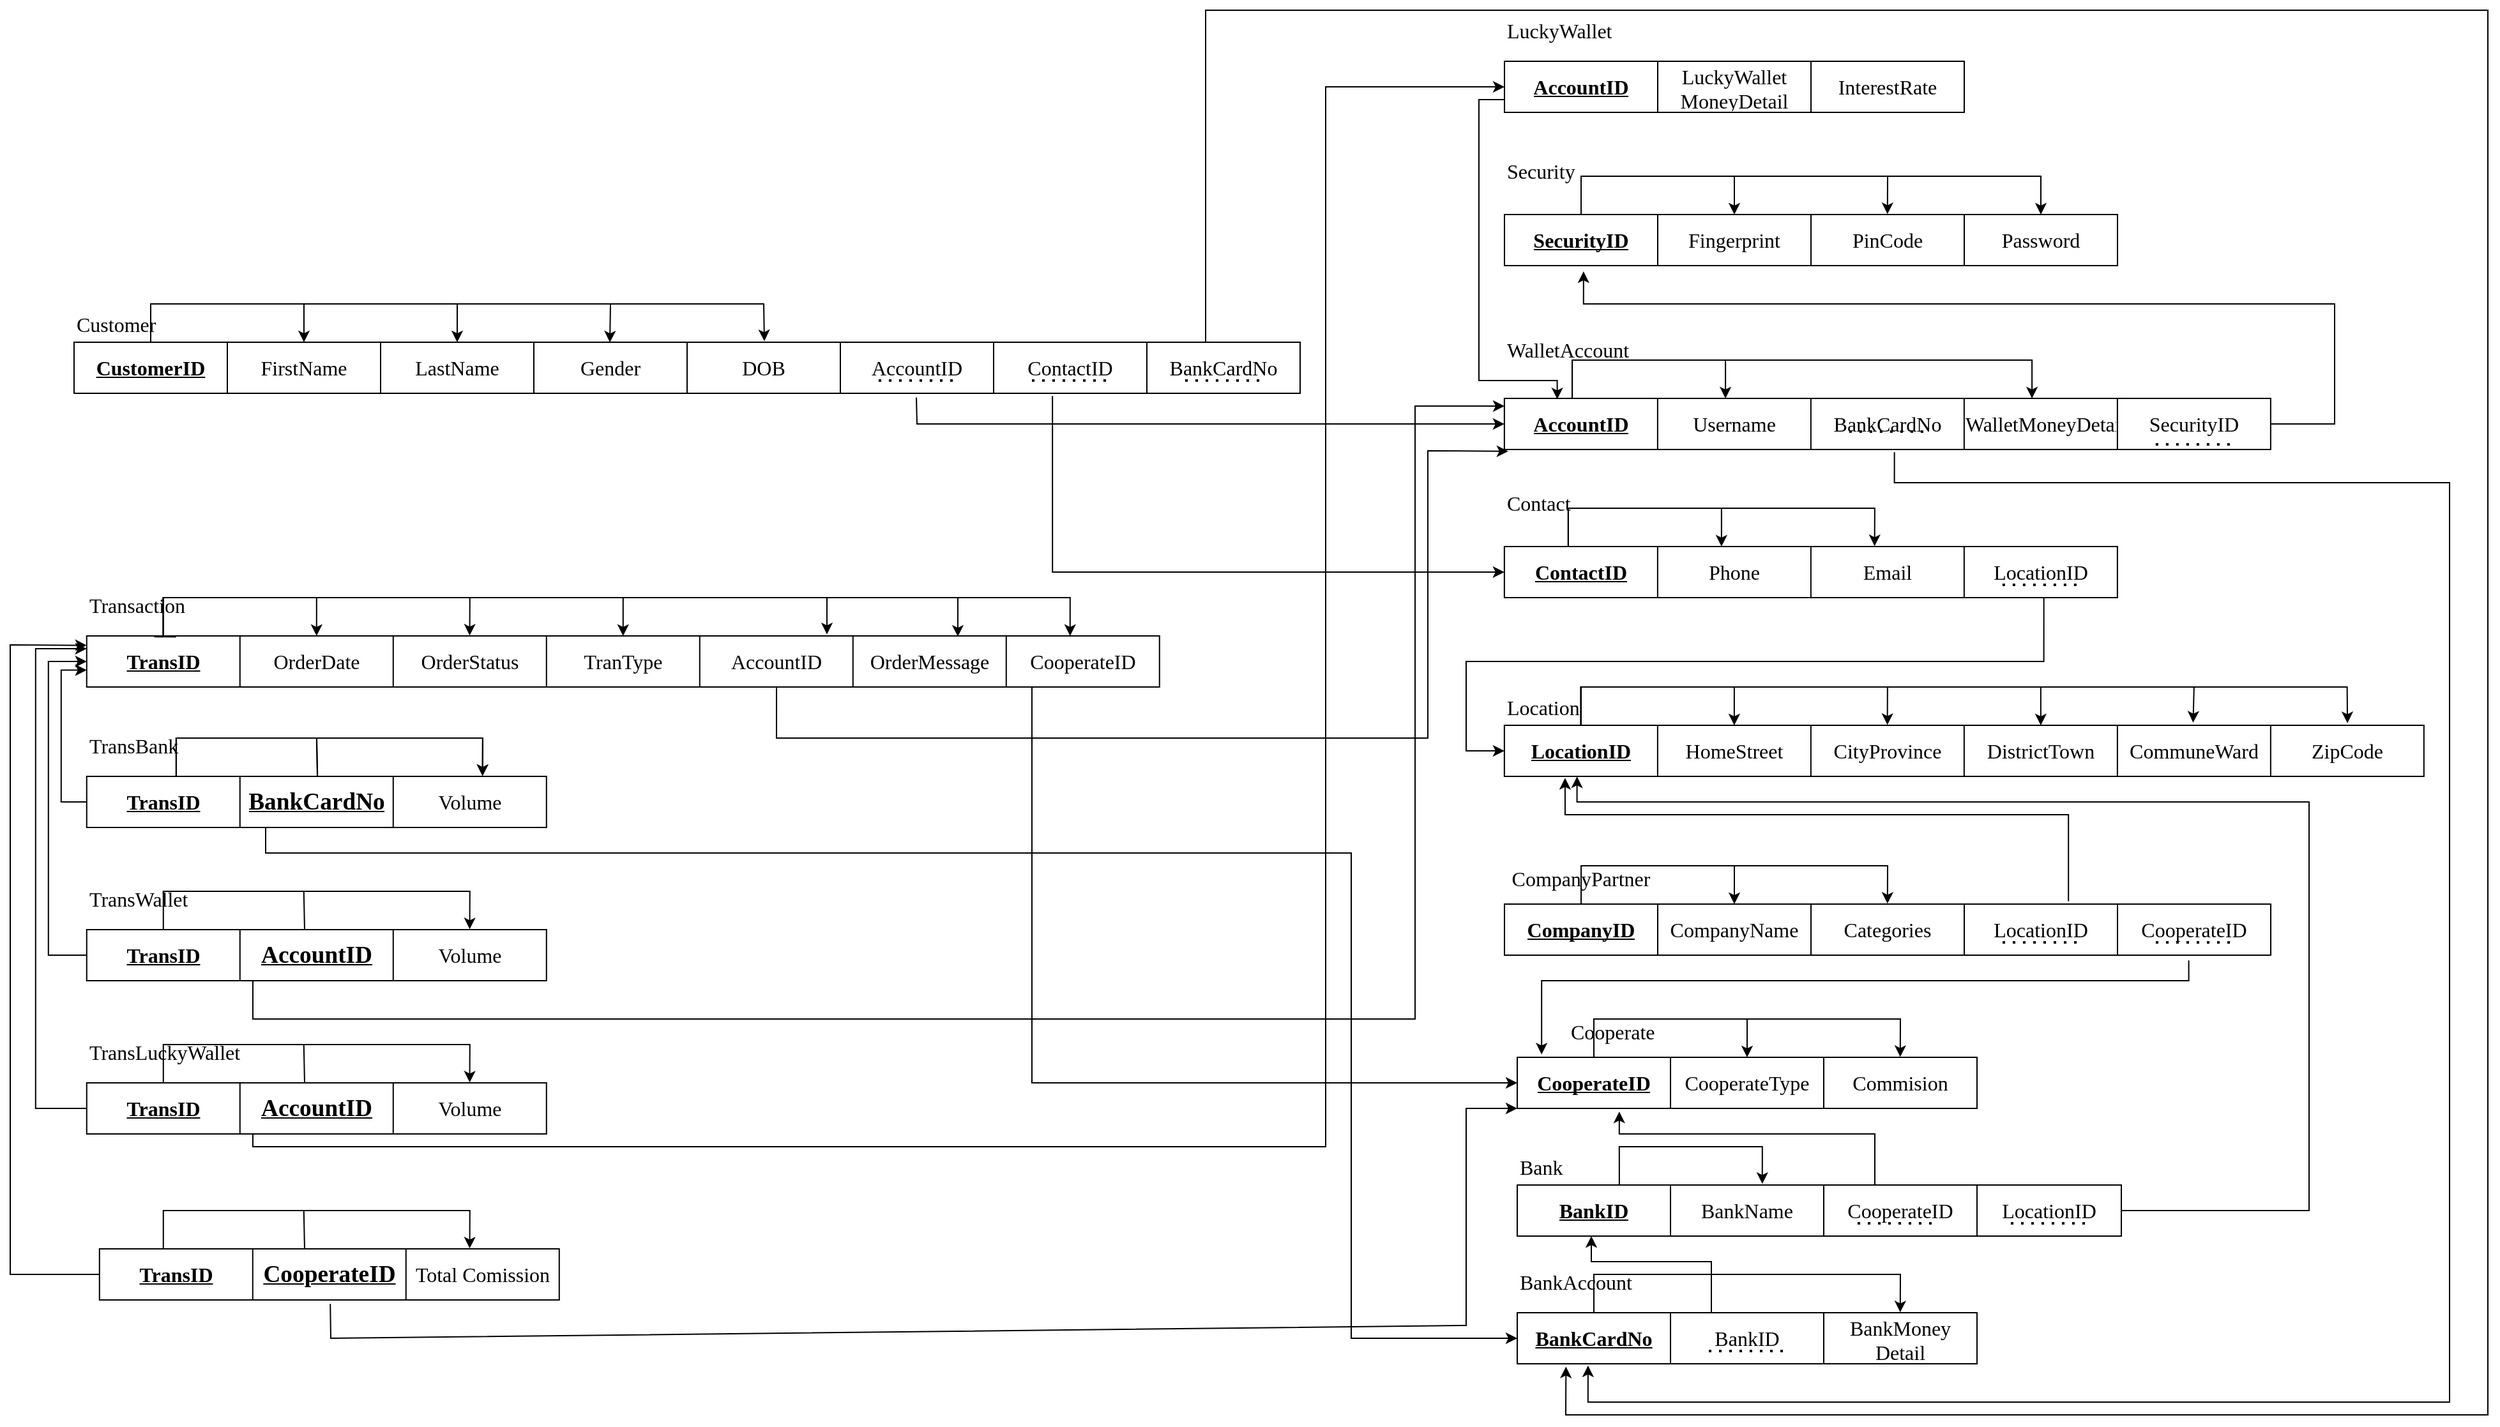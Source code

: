<mxfile version="21.2.9" type="google">
  <diagram id="GBa6RKkgw355Qdo3Addc" name="Trang-1">
    <mxGraphModel grid="0" page="0" gridSize="10" guides="1" tooltips="1" connect="1" arrows="1" fold="1" pageScale="1" pageWidth="827" pageHeight="1169" math="0" shadow="0">
      <root>
        <mxCell id="0" />
        <mxCell id="1" parent="0" />
        <mxCell id="mEQ5S8OBxncR9a9ROYgm-1" value="" style="shape=table;startSize=0;container=1;collapsible=0;childLayout=tableLayout;fontFamily=Times New Roman;fontSize=16;" vertex="1" parent="1">
          <mxGeometry x="69.89" y="-640" width="840" height="40" as="geometry" />
        </mxCell>
        <mxCell id="mEQ5S8OBxncR9a9ROYgm-2" value="" style="shape=tableRow;horizontal=0;startSize=0;swimlaneHead=0;swimlaneBody=0;top=0;left=0;bottom=0;right=0;collapsible=0;dropTarget=0;fillColor=none;points=[[0,0.5],[1,0.5]];portConstraint=eastwest;fontFamily=Times New Roman;fontSize=16;" vertex="1" parent="mEQ5S8OBxncR9a9ROYgm-1">
          <mxGeometry width="840" height="40" as="geometry" />
        </mxCell>
        <mxCell id="mEQ5S8OBxncR9a9ROYgm-3" value="&lt;span id=&quot;docs-internal-guid-8b9ef94d-7fff-3c0a-7ffc-4c824965ae67&quot; style=&quot;font-size: 16px;&quot;&gt;&lt;span style=&quot;font-size: 16px; background-color: transparent; font-weight: 700; font-variant-numeric: normal; font-variant-east-asian: normal; text-decoration-line: underline; text-decoration-skip-ink: none; vertical-align: baseline;&quot;&gt;TransID&lt;/span&gt;&lt;/span&gt;" style="shape=partialRectangle;html=1;whiteSpace=wrap;connectable=0;overflow=hidden;fillColor=none;top=0;left=0;bottom=0;right=0;pointerEvents=1;fontFamily=Times New Roman;fontSize=16;" vertex="1" parent="mEQ5S8OBxncR9a9ROYgm-2">
          <mxGeometry width="120" height="40" as="geometry">
            <mxRectangle width="120" height="40" as="alternateBounds" />
          </mxGeometry>
        </mxCell>
        <mxCell id="mEQ5S8OBxncR9a9ROYgm-5" value="&lt;span id=&quot;docs-internal-guid-b838d883-7fff-8456-114e-e49e23c677de&quot; style=&quot;font-size: 16px;&quot;&gt;&lt;span style=&quot;font-size: 16px; background-color: transparent; font-variant-numeric: normal; font-variant-east-asian: normal; vertical-align: baseline;&quot;&gt;OrderDate&lt;/span&gt;&lt;/span&gt;" style="shape=partialRectangle;html=1;whiteSpace=wrap;connectable=0;overflow=hidden;fillColor=none;top=0;left=0;bottom=0;right=0;pointerEvents=1;fontFamily=Times New Roman;fontSize=16;" vertex="1" parent="mEQ5S8OBxncR9a9ROYgm-2">
          <mxGeometry x="120" width="120" height="40" as="geometry">
            <mxRectangle width="120" height="40" as="alternateBounds" />
          </mxGeometry>
        </mxCell>
        <mxCell id="mEQ5S8OBxncR9a9ROYgm-6" value="&lt;span id=&quot;docs-internal-guid-d42fefd2-7fff-9a60-ca17-dfb0ce4ee917&quot; style=&quot;font-size: 16px;&quot;&gt;&lt;span style=&quot;font-size: 16px; background-color: transparent; font-variant-numeric: normal; font-variant-east-asian: normal; vertical-align: baseline;&quot;&gt;OrderStatus&lt;/span&gt;&lt;/span&gt;" style="shape=partialRectangle;html=1;whiteSpace=wrap;connectable=0;overflow=hidden;fillColor=none;top=0;left=0;bottom=0;right=0;pointerEvents=1;fontFamily=Times New Roman;fontSize=16;" vertex="1" parent="mEQ5S8OBxncR9a9ROYgm-2">
          <mxGeometry x="240" width="120" height="40" as="geometry">
            <mxRectangle width="120" height="40" as="alternateBounds" />
          </mxGeometry>
        </mxCell>
        <mxCell id="mEQ5S8OBxncR9a9ROYgm-7" value="&lt;span id=&quot;docs-internal-guid-bc66a946-7fff-b779-a5a0-0a96105ca3fa&quot; style=&quot;font-size: 16px;&quot;&gt;&lt;span style=&quot;font-size: 16px; background-color: transparent; font-variant-numeric: normal; font-variant-east-asian: normal; vertical-align: baseline;&quot;&gt;TranType&lt;/span&gt;&lt;/span&gt;" style="shape=partialRectangle;html=1;whiteSpace=wrap;connectable=0;overflow=hidden;fillColor=none;top=0;left=0;bottom=0;right=0;pointerEvents=1;fontFamily=Times New Roman;fontSize=16;" vertex="1" parent="mEQ5S8OBxncR9a9ROYgm-2">
          <mxGeometry x="360" width="120" height="40" as="geometry">
            <mxRectangle width="120" height="40" as="alternateBounds" />
          </mxGeometry>
        </mxCell>
        <mxCell id="UuyItOIB2tCT60mz2fpE-55" value="&lt;span id=&quot;docs-internal-guid-4c7f8c5f-7fff-2a73-a3d0-940d85cca634&quot; style=&quot;font-size: 16px;&quot;&gt;&lt;span style=&quot;font-size: 16px; background-color: transparent; font-variant-numeric: normal; font-variant-east-asian: normal; vertical-align: baseline;&quot;&gt;AccountID&lt;/span&gt;&lt;/span&gt;" style="shape=partialRectangle;html=1;whiteSpace=wrap;connectable=0;overflow=hidden;fillColor=none;top=0;left=0;bottom=0;right=0;pointerEvents=1;fontFamily=Times New Roman;fontSize=16;" vertex="1" parent="mEQ5S8OBxncR9a9ROYgm-2">
          <mxGeometry x="480" width="120" height="40" as="geometry">
            <mxRectangle width="120" height="40" as="alternateBounds" />
          </mxGeometry>
        </mxCell>
        <mxCell id="UuyItOIB2tCT60mz2fpE-56" value="&lt;span id=&quot;docs-internal-guid-c4026ce5-7fff-4ad1-79e8-01660fa32ea0&quot; style=&quot;font-size: 16px;&quot;&gt;&lt;span style=&quot;font-size: 16px; background-color: transparent; font-variant-numeric: normal; font-variant-east-asian: normal; vertical-align: baseline;&quot;&gt;OrderMessage&lt;/span&gt;&lt;/span&gt;" style="shape=partialRectangle;html=1;whiteSpace=wrap;connectable=0;overflow=hidden;fillColor=none;top=0;left=0;bottom=0;right=0;pointerEvents=1;fontFamily=Times New Roman;fontSize=16;" vertex="1" parent="mEQ5S8OBxncR9a9ROYgm-2">
          <mxGeometry x="600" width="120" height="40" as="geometry">
            <mxRectangle width="120" height="40" as="alternateBounds" />
          </mxGeometry>
        </mxCell>
        <mxCell id="UuyItOIB2tCT60mz2fpE-57" value="&lt;span id=&quot;docs-internal-guid-eb32de2a-7fff-677f-c4d1-1475ce8cf5b1&quot; style=&quot;font-size: 16px;&quot;&gt;&lt;span style=&quot;font-size: 16px; background-color: transparent; font-variant-numeric: normal; font-variant-east-asian: normal; vertical-align: baseline;&quot;&gt;CooperateID&lt;/span&gt;&lt;/span&gt;" style="shape=partialRectangle;html=1;whiteSpace=wrap;connectable=0;overflow=hidden;fillColor=none;top=0;left=0;bottom=0;right=0;pointerEvents=1;fontFamily=Times New Roman;fontSize=16;" vertex="1" parent="mEQ5S8OBxncR9a9ROYgm-2">
          <mxGeometry x="720" width="120" height="40" as="geometry">
            <mxRectangle width="120" height="40" as="alternateBounds" />
          </mxGeometry>
        </mxCell>
        <mxCell id="Ft31pjSwO6Qs9RVCdsp_-19" value="" style="endArrow=classic;html=1;rounded=0;fontFamily=Times New Roman;fontSize=16;edgeStyle=orthogonalEdgeStyle;exitX=0.063;exitY=0.017;exitDx=0;exitDy=0;exitPerimeter=0;" edge="1" parent="mEQ5S8OBxncR9a9ROYgm-1" source="mEQ5S8OBxncR9a9ROYgm-2">
          <mxGeometry width="50" height="50" relative="1" as="geometry">
            <mxPoint x="70" y="10" as="sourcePoint" />
            <mxPoint x="770" as="targetPoint" />
            <Array as="points">
              <mxPoint x="70" y="1" />
              <mxPoint x="60" />
              <mxPoint x="60" y="-30" />
              <mxPoint x="539" y="-30" />
            </Array>
          </mxGeometry>
        </mxCell>
        <mxCell id="mEQ5S8OBxncR9a9ROYgm-8" value="" style="shape=table;startSize=0;container=1;collapsible=0;childLayout=tableLayout;fontFamily=Times New Roman;fontSize=16;" vertex="1" parent="1">
          <mxGeometry x="1179.93" y="-570" width="720" height="40" as="geometry" />
        </mxCell>
        <mxCell id="mEQ5S8OBxncR9a9ROYgm-9" value="" style="shape=tableRow;horizontal=0;startSize=0;swimlaneHead=0;swimlaneBody=0;top=0;left=0;bottom=0;right=0;collapsible=0;dropTarget=0;fillColor=none;points=[[0,0.5],[1,0.5]];portConstraint=eastwest;fontFamily=Times New Roman;fontSize=16;" vertex="1" parent="mEQ5S8OBxncR9a9ROYgm-8">
          <mxGeometry width="720" height="40" as="geometry" />
        </mxCell>
        <mxCell id="mEQ5S8OBxncR9a9ROYgm-10" value="LocationID" style="shape=partialRectangle;html=1;whiteSpace=wrap;connectable=0;overflow=hidden;fillColor=none;top=0;left=0;bottom=0;right=0;pointerEvents=1;fontStyle=5;fontFamily=Times New Roman;fontSize=16;" vertex="1" parent="mEQ5S8OBxncR9a9ROYgm-9">
          <mxGeometry width="120" height="40" as="geometry">
            <mxRectangle width="120" height="40" as="alternateBounds" />
          </mxGeometry>
        </mxCell>
        <mxCell id="mEQ5S8OBxncR9a9ROYgm-11" value="HomeStreet" style="shape=partialRectangle;html=1;whiteSpace=wrap;connectable=0;overflow=hidden;fillColor=none;top=0;left=0;bottom=0;right=0;pointerEvents=1;fontFamily=Times New Roman;fontSize=16;" vertex="1" parent="mEQ5S8OBxncR9a9ROYgm-9">
          <mxGeometry x="120" width="120" height="40" as="geometry">
            <mxRectangle width="120" height="40" as="alternateBounds" />
          </mxGeometry>
        </mxCell>
        <mxCell id="mEQ5S8OBxncR9a9ROYgm-12" value="CityProvince" style="shape=partialRectangle;html=1;whiteSpace=wrap;connectable=0;overflow=hidden;fillColor=none;top=0;left=0;bottom=0;right=0;pointerEvents=1;fontFamily=Times New Roman;fontSize=16;" vertex="1" parent="mEQ5S8OBxncR9a9ROYgm-9">
          <mxGeometry x="240" width="120" height="40" as="geometry">
            <mxRectangle width="120" height="40" as="alternateBounds" />
          </mxGeometry>
        </mxCell>
        <mxCell id="mEQ5S8OBxncR9a9ROYgm-13" value="DistrictTown" style="shape=partialRectangle;html=1;whiteSpace=wrap;connectable=0;overflow=hidden;fillColor=none;top=0;left=0;bottom=0;right=0;pointerEvents=1;fontFamily=Times New Roman;fontSize=16;" vertex="1" parent="mEQ5S8OBxncR9a9ROYgm-9">
          <mxGeometry x="360" width="120" height="40" as="geometry">
            <mxRectangle width="120" height="40" as="alternateBounds" />
          </mxGeometry>
        </mxCell>
        <mxCell id="mEQ5S8OBxncR9a9ROYgm-14" value="CommuneWard" style="shape=partialRectangle;html=1;whiteSpace=wrap;connectable=0;overflow=hidden;fillColor=none;top=0;left=0;bottom=0;right=0;pointerEvents=1;fontFamily=Times New Roman;fontSize=16;" vertex="1" parent="mEQ5S8OBxncR9a9ROYgm-9">
          <mxGeometry x="480" width="120" height="40" as="geometry">
            <mxRectangle width="120" height="40" as="alternateBounds" />
          </mxGeometry>
        </mxCell>
        <mxCell id="5ntVKc6Pq-QmaucN38MB-48" value="ZipCode" style="shape=partialRectangle;html=1;whiteSpace=wrap;connectable=0;overflow=hidden;fillColor=none;top=0;left=0;bottom=0;right=0;pointerEvents=1;fontFamily=Times New Roman;fontSize=16;" vertex="1" parent="mEQ5S8OBxncR9a9ROYgm-9">
          <mxGeometry x="600" width="120" height="40" as="geometry">
            <mxRectangle width="120" height="40" as="alternateBounds" />
          </mxGeometry>
        </mxCell>
        <mxCell id="mEQ5S8OBxncR9a9ROYgm-15" value="" style="shape=table;startSize=0;container=1;collapsible=0;childLayout=tableLayout;fontFamily=Times New Roman;fontSize=16;" vertex="1" parent="1">
          <mxGeometry x="1179.93" y="-826" width="600" height="40" as="geometry" />
        </mxCell>
        <mxCell id="mEQ5S8OBxncR9a9ROYgm-16" value="" style="shape=tableRow;horizontal=0;startSize=0;swimlaneHead=0;swimlaneBody=0;top=0;left=0;bottom=0;right=0;collapsible=0;dropTarget=0;fillColor=none;points=[[0,0.5],[1,0.5]];portConstraint=eastwest;fontFamily=Times New Roman;fontSize=16;" vertex="1" parent="mEQ5S8OBxncR9a9ROYgm-15">
          <mxGeometry width="600" height="40" as="geometry" />
        </mxCell>
        <mxCell id="mEQ5S8OBxncR9a9ROYgm-17" value="AccountID" style="shape=partialRectangle;html=1;whiteSpace=wrap;connectable=0;overflow=hidden;fillColor=none;top=0;left=0;bottom=0;right=0;pointerEvents=1;fontStyle=5;fontFamily=Times New Roman;fontSize=16;" vertex="1" parent="mEQ5S8OBxncR9a9ROYgm-16">
          <mxGeometry width="120" height="40" as="geometry">
            <mxRectangle width="120" height="40" as="alternateBounds" />
          </mxGeometry>
        </mxCell>
        <mxCell id="mEQ5S8OBxncR9a9ROYgm-18" value="Username" style="shape=partialRectangle;html=1;whiteSpace=wrap;connectable=0;overflow=hidden;fillColor=none;top=0;left=0;bottom=0;right=0;pointerEvents=1;fontFamily=Times New Roman;fontSize=16;" vertex="1" parent="mEQ5S8OBxncR9a9ROYgm-16">
          <mxGeometry x="120" width="120" height="40" as="geometry">
            <mxRectangle width="120" height="40" as="alternateBounds" />
          </mxGeometry>
        </mxCell>
        <mxCell id="mEQ5S8OBxncR9a9ROYgm-19" value="BankCardNo" style="shape=partialRectangle;html=1;whiteSpace=wrap;connectable=0;overflow=hidden;fillColor=none;top=0;left=0;bottom=0;right=0;pointerEvents=1;fontFamily=Times New Roman;fontSize=16;" vertex="1" parent="mEQ5S8OBxncR9a9ROYgm-16">
          <mxGeometry x="240" width="120" height="40" as="geometry">
            <mxRectangle width="120" height="40" as="alternateBounds" />
          </mxGeometry>
        </mxCell>
        <mxCell id="mEQ5S8OBxncR9a9ROYgm-20" value="WalletMoneyDetail" style="shape=partialRectangle;html=1;whiteSpace=wrap;connectable=0;overflow=hidden;fillColor=none;top=0;left=0;bottom=0;right=0;pointerEvents=1;fontFamily=Times New Roman;fontSize=16;" vertex="1" parent="mEQ5S8OBxncR9a9ROYgm-16">
          <mxGeometry x="360" width="120" height="40" as="geometry">
            <mxRectangle width="120" height="40" as="alternateBounds" />
          </mxGeometry>
        </mxCell>
        <mxCell id="mEQ5S8OBxncR9a9ROYgm-21" value="&lt;span style=&quot;font-size: 16px;&quot;&gt;SecurityID&lt;/span&gt;" style="shape=partialRectangle;html=1;whiteSpace=wrap;connectable=0;overflow=hidden;fillColor=none;top=0;left=0;bottom=0;right=0;pointerEvents=1;fontFamily=Times New Roman;fontSize=16;fontStyle=0" vertex="1" parent="mEQ5S8OBxncR9a9ROYgm-16">
          <mxGeometry x="480" width="120" height="40" as="geometry">
            <mxRectangle width="120" height="40" as="alternateBounds" />
          </mxGeometry>
        </mxCell>
        <mxCell id="5ntVKc6Pq-QmaucN38MB-8" value="" style="shape=table;startSize=0;container=1;collapsible=0;childLayout=tableLayout;fontFamily=Times New Roman;fontSize=16;" vertex="1" parent="1">
          <mxGeometry x="1180" y="-1090" width="360" height="40" as="geometry" />
        </mxCell>
        <mxCell id="5ntVKc6Pq-QmaucN38MB-9" value="" style="shape=tableRow;horizontal=0;startSize=0;swimlaneHead=0;swimlaneBody=0;top=0;left=0;bottom=0;right=0;collapsible=0;dropTarget=0;fillColor=none;points=[[0,0.5],[1,0.5]];portConstraint=eastwest;fontFamily=Times New Roman;fontSize=16;" vertex="1" parent="5ntVKc6Pq-QmaucN38MB-8">
          <mxGeometry width="360" height="40" as="geometry" />
        </mxCell>
        <mxCell id="5ntVKc6Pq-QmaucN38MB-10" value="&lt;span id=&quot;docs-internal-guid-46b42b69-7fff-0c8d-42f5-c1d73e7785b2&quot; style=&quot;font-size: 16px;&quot;&gt;&lt;span style=&quot;font-size: 16px; background-color: transparent; font-variant-numeric: normal; font-variant-east-asian: normal; vertical-align: baseline;&quot;&gt;&lt;b&gt;&lt;u&gt;AccountID&lt;/u&gt;&lt;/b&gt;&lt;/span&gt;&lt;/span&gt;" style="shape=partialRectangle;html=1;whiteSpace=wrap;connectable=0;overflow=hidden;fillColor=none;top=0;left=0;bottom=0;right=0;pointerEvents=1;fontFamily=Times New Roman;fontSize=16;" vertex="1" parent="5ntVKc6Pq-QmaucN38MB-9">
          <mxGeometry width="120" height="40" as="geometry">
            <mxRectangle width="120" height="40" as="alternateBounds" />
          </mxGeometry>
        </mxCell>
        <mxCell id="5ntVKc6Pq-QmaucN38MB-11" value="&lt;span id=&quot;docs-internal-guid-2f85cd64-7fff-3050-5969-75ea485e8dc3&quot; style=&quot;font-size: 16px;&quot;&gt;&lt;span style=&quot;font-size: 16px; background-color: transparent; font-variant-numeric: normal; font-variant-east-asian: normal; vertical-align: baseline;&quot;&gt;LuckyWallet&lt;br style=&quot;font-size: 16px;&quot;&gt;MoneyDetail&lt;/span&gt;&lt;/span&gt;" style="shape=partialRectangle;html=1;whiteSpace=wrap;connectable=0;overflow=hidden;fillColor=none;top=0;left=0;bottom=0;right=0;pointerEvents=1;fontFamily=Times New Roman;fontSize=16;" vertex="1" parent="5ntVKc6Pq-QmaucN38MB-9">
          <mxGeometry x="120" width="120" height="40" as="geometry">
            <mxRectangle width="120" height="40" as="alternateBounds" />
          </mxGeometry>
        </mxCell>
        <mxCell id="5ntVKc6Pq-QmaucN38MB-12" value="&lt;span id=&quot;docs-internal-guid-718e3790-7fff-7f5d-ef56-6f754ed470e7&quot; style=&quot;font-size: 16px;&quot;&gt;&lt;span style=&quot;font-size: 16px; background-color: transparent; font-variant-numeric: normal; font-variant-east-asian: normal; vertical-align: baseline;&quot;&gt;InterestRate&lt;/span&gt;&lt;/span&gt;" style="shape=partialRectangle;html=1;whiteSpace=wrap;connectable=0;overflow=hidden;fillColor=none;top=0;left=0;bottom=0;right=0;pointerEvents=1;fontFamily=Times New Roman;fontSize=16;" vertex="1" parent="5ntVKc6Pq-QmaucN38MB-9">
          <mxGeometry x="240" width="120" height="40" as="geometry">
            <mxRectangle width="120" height="40" as="alternateBounds" />
          </mxGeometry>
        </mxCell>
        <mxCell id="5ntVKc6Pq-QmaucN38MB-15" value="" style="shape=table;startSize=0;container=1;collapsible=0;childLayout=tableLayout;fontFamily=Times New Roman;fontSize=16;" vertex="1" parent="1">
          <mxGeometry x="1190" y="-110" width="360" height="40" as="geometry" />
        </mxCell>
        <mxCell id="5ntVKc6Pq-QmaucN38MB-16" value="" style="shape=tableRow;horizontal=0;startSize=0;swimlaneHead=0;swimlaneBody=0;top=0;left=0;bottom=0;right=0;collapsible=0;dropTarget=0;fillColor=none;points=[[0,0.5],[1,0.5]];portConstraint=eastwest;fontFamily=Times New Roman;fontSize=16;" vertex="1" parent="5ntVKc6Pq-QmaucN38MB-15">
          <mxGeometry width="360" height="40" as="geometry" />
        </mxCell>
        <mxCell id="5ntVKc6Pq-QmaucN38MB-17" value="&lt;span id=&quot;docs-internal-guid-d405e0c4-7fff-6b31-aa62-4cbe2804352e&quot; style=&quot;font-size: 16px;&quot;&gt;&lt;span style=&quot;font-size: 16px; background-color: transparent; font-weight: 700; font-variant-numeric: normal; font-variant-east-asian: normal; text-decoration-line: underline; text-decoration-skip-ink: none; vertical-align: baseline;&quot;&gt;BankCardNo&lt;/span&gt;&lt;/span&gt;" style="shape=partialRectangle;html=1;whiteSpace=wrap;connectable=0;overflow=hidden;fillColor=none;top=0;left=0;bottom=0;right=0;pointerEvents=1;fontFamily=Times New Roman;fontSize=16;" vertex="1" parent="5ntVKc6Pq-QmaucN38MB-16">
          <mxGeometry width="120" height="40" as="geometry">
            <mxRectangle width="120" height="40" as="alternateBounds" />
          </mxGeometry>
        </mxCell>
        <mxCell id="5ntVKc6Pq-QmaucN38MB-18" value="&lt;span id=&quot;docs-internal-guid-901f2ef6-7fff-202a-9f2d-c2cff0a5cb16&quot; style=&quot;font-size: 16px;&quot;&gt;&lt;span style=&quot;font-size: 16px; background-color: transparent; font-variant-numeric: normal; font-variant-east-asian: normal; vertical-align: baseline;&quot;&gt;BankID&lt;/span&gt;&lt;/span&gt;" style="shape=partialRectangle;html=1;whiteSpace=wrap;connectable=0;overflow=hidden;fillColor=none;top=0;left=0;bottom=0;right=0;pointerEvents=1;fontFamily=Times New Roman;fontSize=16;" vertex="1" parent="5ntVKc6Pq-QmaucN38MB-16">
          <mxGeometry x="120" width="120" height="40" as="geometry">
            <mxRectangle width="120" height="40" as="alternateBounds" />
          </mxGeometry>
        </mxCell>
        <mxCell id="5ntVKc6Pq-QmaucN38MB-19" value="&lt;span id=&quot;docs-internal-guid-100b5137-7fff-4c49-d613-b101d366907c&quot; style=&quot;font-size: 16px;&quot;&gt;&lt;span style=&quot;font-size: 16px; background-color: transparent; font-variant-numeric: normal; font-variant-east-asian: normal; vertical-align: baseline;&quot;&gt;BankMoney&lt;br style=&quot;font-size: 16px;&quot;&gt;Detail&lt;/span&gt;&lt;/span&gt;" style="shape=partialRectangle;html=1;whiteSpace=wrap;connectable=0;overflow=hidden;fillColor=none;top=0;left=0;bottom=0;right=0;pointerEvents=1;fontFamily=Times New Roman;fontSize=16;" vertex="1" parent="5ntVKc6Pq-QmaucN38MB-16">
          <mxGeometry x="240" width="120" height="40" as="geometry">
            <mxRectangle width="120" height="40" as="alternateBounds" />
          </mxGeometry>
        </mxCell>
        <mxCell id="mEQ5S8OBxncR9a9ROYgm-29" value="" style="shape=table;startSize=0;container=1;collapsible=0;childLayout=tableLayout;fontFamily=Times New Roman;fontSize=16;" vertex="1" parent="1">
          <mxGeometry x="1180" y="-430" width="600" height="40" as="geometry" />
        </mxCell>
        <mxCell id="mEQ5S8OBxncR9a9ROYgm-30" value="" style="shape=tableRow;horizontal=0;startSize=0;swimlaneHead=0;swimlaneBody=0;top=0;left=0;bottom=0;right=0;collapsible=0;dropTarget=0;fillColor=none;points=[[0,0.5],[1,0.5]];portConstraint=eastwest;fontFamily=Times New Roman;fontSize=16;" vertex="1" parent="mEQ5S8OBxncR9a9ROYgm-29">
          <mxGeometry width="600" height="40" as="geometry" />
        </mxCell>
        <mxCell id="mEQ5S8OBxncR9a9ROYgm-31" value="&lt;span id=&quot;docs-internal-guid-33efa37d-7fff-bc92-84f5-44f482b1e291&quot; style=&quot;font-size: 16px;&quot;&gt;&lt;span style=&quot;font-size: 16px; background-color: transparent; font-weight: 700; font-variant-numeric: normal; font-variant-east-asian: normal; text-decoration-line: underline; text-decoration-skip-ink: none; vertical-align: baseline;&quot;&gt;CompanyID&lt;/span&gt;&lt;/span&gt;" style="shape=partialRectangle;html=1;whiteSpace=wrap;connectable=0;overflow=hidden;fillColor=none;top=0;left=0;bottom=0;right=0;pointerEvents=1;fontFamily=Times New Roman;fontSize=16;" vertex="1" parent="mEQ5S8OBxncR9a9ROYgm-30">
          <mxGeometry width="120" height="40" as="geometry">
            <mxRectangle width="120" height="40" as="alternateBounds" />
          </mxGeometry>
        </mxCell>
        <mxCell id="mEQ5S8OBxncR9a9ROYgm-32" value="&lt;span id=&quot;docs-internal-guid-71f778ed-7fff-0dff-db94-6ceb68aefe42&quot; style=&quot;font-size: 16px;&quot;&gt;&lt;span style=&quot;font-size: 16px; background-color: transparent; font-variant-numeric: normal; font-variant-east-asian: normal; vertical-align: baseline;&quot;&gt;CompanyName&lt;/span&gt;&lt;/span&gt;" style="shape=partialRectangle;html=1;whiteSpace=wrap;connectable=0;overflow=hidden;fillColor=none;top=0;left=0;bottom=0;right=0;pointerEvents=1;fontFamily=Times New Roman;fontSize=16;" vertex="1" parent="mEQ5S8OBxncR9a9ROYgm-30">
          <mxGeometry x="120" width="120" height="40" as="geometry">
            <mxRectangle width="120" height="40" as="alternateBounds" />
          </mxGeometry>
        </mxCell>
        <mxCell id="mEQ5S8OBxncR9a9ROYgm-33" value="&lt;span id=&quot;docs-internal-guid-8da42270-7fff-4ecf-411c-0e323c65497a&quot; style=&quot;font-size: 16px;&quot;&gt;&lt;span style=&quot;font-size: 16px; background-color: transparent; font-variant-numeric: normal; font-variant-east-asian: normal; vertical-align: baseline;&quot;&gt;Categories&lt;/span&gt;&lt;/span&gt;" style="shape=partialRectangle;html=1;whiteSpace=wrap;connectable=0;overflow=hidden;fillColor=none;top=0;left=0;bottom=0;right=0;pointerEvents=1;fontFamily=Times New Roman;fontSize=16;" vertex="1" parent="mEQ5S8OBxncR9a9ROYgm-30">
          <mxGeometry x="240" width="120" height="40" as="geometry">
            <mxRectangle width="120" height="40" as="alternateBounds" />
          </mxGeometry>
        </mxCell>
        <mxCell id="mEQ5S8OBxncR9a9ROYgm-34" value="&lt;span id=&quot;docs-internal-guid-c0b060fe-7fff-4c96-67aa-83deee65de85&quot; style=&quot;font-size: 16px;&quot;&gt;&lt;span style=&quot;font-size: 16px; background-color: transparent; font-variant-numeric: normal; font-variant-east-asian: normal; vertical-align: baseline;&quot;&gt;LocationID&lt;/span&gt;&lt;/span&gt;" style="shape=partialRectangle;html=1;whiteSpace=wrap;connectable=0;overflow=hidden;fillColor=none;top=0;left=0;bottom=0;right=0;pointerEvents=1;fontFamily=Times New Roman;fontSize=16;" vertex="1" parent="mEQ5S8OBxncR9a9ROYgm-30">
          <mxGeometry x="360" width="120" height="40" as="geometry">
            <mxRectangle width="120" height="40" as="alternateBounds" />
          </mxGeometry>
        </mxCell>
        <mxCell id="mEQ5S8OBxncR9a9ROYgm-119" value="CooperateID" style="shape=partialRectangle;html=1;whiteSpace=wrap;connectable=0;overflow=hidden;fillColor=none;top=0;left=0;bottom=0;right=0;pointerEvents=1;fontFamily=Times New Roman;fontSize=16;" vertex="1" parent="mEQ5S8OBxncR9a9ROYgm-30">
          <mxGeometry x="480" width="120" height="40" as="geometry">
            <mxRectangle width="120" height="40" as="alternateBounds" />
          </mxGeometry>
        </mxCell>
        <mxCell id="5ntVKc6Pq-QmaucN38MB-29" value="" style="shape=table;startSize=0;container=1;collapsible=0;childLayout=tableLayout;fontFamily=Times New Roman;fontSize=16;" vertex="1" parent="1">
          <mxGeometry x="1180" y="-970" width="480" height="40" as="geometry" />
        </mxCell>
        <mxCell id="5ntVKc6Pq-QmaucN38MB-30" value="" style="shape=tableRow;horizontal=0;startSize=0;swimlaneHead=0;swimlaneBody=0;top=0;left=0;bottom=0;right=0;collapsible=0;dropTarget=0;fillColor=none;points=[[0,0.5],[1,0.5]];portConstraint=eastwest;fontFamily=Times New Roman;fontSize=16;" vertex="1" parent="5ntVKc6Pq-QmaucN38MB-29">
          <mxGeometry width="480" height="40" as="geometry" />
        </mxCell>
        <mxCell id="5ntVKc6Pq-QmaucN38MB-31" value="&lt;span id=&quot;docs-internal-guid-f349bec9-7fff-478e-a9cb-c159eb9cbaf8&quot; style=&quot;font-size: 16px;&quot;&gt;&lt;span style=&quot;font-size: 16px; background-color: transparent; font-weight: 700; font-variant-numeric: normal; font-variant-east-asian: normal; text-decoration-line: underline; text-decoration-skip-ink: none; vertical-align: baseline;&quot;&gt;SecurityID&lt;/span&gt;&lt;/span&gt;" style="shape=partialRectangle;html=1;whiteSpace=wrap;connectable=0;overflow=hidden;fillColor=none;top=0;left=0;bottom=0;right=0;pointerEvents=1;fontFamily=Times New Roman;fontSize=16;" vertex="1" parent="5ntVKc6Pq-QmaucN38MB-30">
          <mxGeometry width="120" height="40" as="geometry">
            <mxRectangle width="120" height="40" as="alternateBounds" />
          </mxGeometry>
        </mxCell>
        <mxCell id="5ntVKc6Pq-QmaucN38MB-32" value="&lt;span id=&quot;docs-internal-guid-25a12387-7fff-7972-faf0-9ef727660e6a&quot; style=&quot;font-size: 16px;&quot;&gt;&lt;span style=&quot;font-size: 16px; font-variant-numeric: normal; font-variant-east-asian: normal; vertical-align: baseline;&quot;&gt;Fingerprint&lt;/span&gt;&lt;/span&gt;" style="shape=partialRectangle;html=1;whiteSpace=wrap;connectable=0;overflow=hidden;fillColor=none;top=0;left=0;bottom=0;right=0;pointerEvents=1;fontFamily=Times New Roman;fontSize=16;" vertex="1" parent="5ntVKc6Pq-QmaucN38MB-30">
          <mxGeometry x="120" width="120" height="40" as="geometry">
            <mxRectangle width="120" height="40" as="alternateBounds" />
          </mxGeometry>
        </mxCell>
        <mxCell id="5ntVKc6Pq-QmaucN38MB-33" value="&lt;span id=&quot;docs-internal-guid-4ff1731f-7fff-da3e-7dde-a8e0bb48d0e5&quot; style=&quot;font-size: 16px;&quot;&gt;&lt;span style=&quot;font-size: 16px; background-color: transparent; font-variant-numeric: normal; font-variant-east-asian: normal; vertical-align: baseline;&quot;&gt;PinCode&lt;/span&gt;&lt;/span&gt;" style="shape=partialRectangle;html=1;whiteSpace=wrap;connectable=0;overflow=hidden;fillColor=none;top=0;left=0;bottom=0;right=0;pointerEvents=1;fontFamily=Times New Roman;fontSize=16;" vertex="1" parent="5ntVKc6Pq-QmaucN38MB-30">
          <mxGeometry x="240" width="120" height="40" as="geometry">
            <mxRectangle width="120" height="40" as="alternateBounds" />
          </mxGeometry>
        </mxCell>
        <mxCell id="5ntVKc6Pq-QmaucN38MB-34" value="&lt;span id=&quot;docs-internal-guid-f97da4c9-7fff-fb3e-3192-7ace4f369f49&quot; style=&quot;font-size: 16px;&quot;&gt;&lt;span style=&quot;font-size: 16px; background-color: transparent; font-variant-numeric: normal; font-variant-east-asian: normal; vertical-align: baseline;&quot;&gt;Password&lt;/span&gt;&lt;/span&gt;" style="shape=partialRectangle;html=1;whiteSpace=wrap;connectable=0;overflow=hidden;fillColor=none;top=0;left=0;bottom=0;right=0;pointerEvents=1;fontFamily=Times New Roman;fontSize=16;" vertex="1" parent="5ntVKc6Pq-QmaucN38MB-30">
          <mxGeometry x="360" width="120" height="40" as="geometry">
            <mxRectangle width="120" height="40" as="alternateBounds" />
          </mxGeometry>
        </mxCell>
        <mxCell id="mEQ5S8OBxncR9a9ROYgm-43" value="" style="shape=table;startSize=0;container=1;collapsible=0;childLayout=tableLayout;fontFamily=Times New Roman;fontSize=16;" vertex="1" parent="1">
          <mxGeometry x="1190" y="-310" width="360" height="40" as="geometry" />
        </mxCell>
        <mxCell id="mEQ5S8OBxncR9a9ROYgm-44" value="" style="shape=tableRow;horizontal=0;startSize=0;swimlaneHead=0;swimlaneBody=0;top=0;left=0;bottom=0;right=0;collapsible=0;dropTarget=0;fillColor=none;points=[[0,0.5],[1,0.5]];portConstraint=eastwest;fontFamily=Times New Roman;fontSize=16;" vertex="1" parent="mEQ5S8OBxncR9a9ROYgm-43">
          <mxGeometry width="360" height="40" as="geometry" />
        </mxCell>
        <mxCell id="mEQ5S8OBxncR9a9ROYgm-45" value="&lt;span id=&quot;docs-internal-guid-d9640932-7fff-f9fb-9adc-c2b42faafbb6&quot; style=&quot;font-size: 16px;&quot;&gt;&lt;span style=&quot;font-size: 16px; background-color: transparent; font-weight: 700; font-variant-numeric: normal; font-variant-east-asian: normal; text-decoration-line: underline; text-decoration-skip-ink: none; vertical-align: baseline;&quot;&gt;CooperateID&lt;/span&gt;&lt;/span&gt;" style="shape=partialRectangle;html=1;whiteSpace=wrap;connectable=0;overflow=hidden;fillColor=none;top=0;left=0;bottom=0;right=0;pointerEvents=1;fontFamily=Times New Roman;fontSize=16;" vertex="1" parent="mEQ5S8OBxncR9a9ROYgm-44">
          <mxGeometry width="120" height="40" as="geometry">
            <mxRectangle width="120" height="40" as="alternateBounds" />
          </mxGeometry>
        </mxCell>
        <mxCell id="mEQ5S8OBxncR9a9ROYgm-46" value="&lt;span id=&quot;docs-internal-guid-32145718-7fff-372e-cd61-c4fb5a7c0b31&quot; style=&quot;font-size: 16px;&quot;&gt;&lt;span style=&quot;font-size: 16px; background-color: transparent; font-variant-numeric: normal; font-variant-east-asian: normal; vertical-align: baseline;&quot;&gt;CooperateType&lt;/span&gt;&lt;/span&gt;" style="shape=partialRectangle;html=1;whiteSpace=wrap;connectable=0;overflow=hidden;fillColor=none;top=0;left=0;bottom=0;right=0;pointerEvents=1;fontFamily=Times New Roman;fontSize=16;" vertex="1" parent="mEQ5S8OBxncR9a9ROYgm-44">
          <mxGeometry x="120" width="120" height="40" as="geometry">
            <mxRectangle width="120" height="40" as="alternateBounds" />
          </mxGeometry>
        </mxCell>
        <mxCell id="mEQ5S8OBxncR9a9ROYgm-47" value="&lt;span id=&quot;docs-internal-guid-7aab8932-7fff-590c-df25-26f7ef531ad1&quot; style=&quot;font-size: 16px;&quot;&gt;&lt;span style=&quot;font-size: 16px; background-color: transparent; font-variant-numeric: normal; font-variant-east-asian: normal; vertical-align: baseline;&quot;&gt;Commision&lt;/span&gt;&lt;/span&gt;" style="shape=partialRectangle;html=1;whiteSpace=wrap;connectable=0;overflow=hidden;fillColor=none;top=0;left=0;bottom=0;right=0;pointerEvents=1;fontFamily=Times New Roman;fontSize=16;" vertex="1" parent="mEQ5S8OBxncR9a9ROYgm-44">
          <mxGeometry x="240" width="120" height="40" as="geometry">
            <mxRectangle width="120" height="40" as="alternateBounds" />
          </mxGeometry>
        </mxCell>
        <mxCell id="5ntVKc6Pq-QmaucN38MB-37" value="" style="shape=table;startSize=0;container=1;collapsible=0;childLayout=tableLayout;fontStyle=4;fontFamily=Times New Roman;fontSize=16;" vertex="1" parent="1">
          <mxGeometry x="60" y="-870" width="960" height="40" as="geometry" />
        </mxCell>
        <mxCell id="5ntVKc6Pq-QmaucN38MB-38" value="" style="shape=tableRow;horizontal=0;startSize=0;swimlaneHead=0;swimlaneBody=0;top=0;left=0;bottom=0;right=0;collapsible=0;dropTarget=0;fillColor=none;points=[[0,0.5],[1,0.5]];portConstraint=eastwest;fontFamily=Times New Roman;fontSize=16;" vertex="1" parent="5ntVKc6Pq-QmaucN38MB-37">
          <mxGeometry width="960" height="40" as="geometry" />
        </mxCell>
        <mxCell id="5ntVKc6Pq-QmaucN38MB-39" value="CustomerID&lt;br style=&quot;font-size: 16px;&quot;&gt;" style="shape=partialRectangle;html=1;whiteSpace=wrap;connectable=0;overflow=hidden;fillColor=none;top=0;left=0;bottom=0;right=0;pointerEvents=1;fontStyle=5;fontFamily=Times New Roman;fontSize=16;" vertex="1" parent="5ntVKc6Pq-QmaucN38MB-38">
          <mxGeometry width="120" height="40" as="geometry">
            <mxRectangle width="120" height="40" as="alternateBounds" />
          </mxGeometry>
        </mxCell>
        <mxCell id="5ntVKc6Pq-QmaucN38MB-40" value="FirstName" style="shape=partialRectangle;html=1;whiteSpace=wrap;connectable=0;overflow=hidden;fillColor=none;top=0;left=0;bottom=0;right=0;pointerEvents=1;fontFamily=Times New Roman;fontSize=16;" vertex="1" parent="5ntVKc6Pq-QmaucN38MB-38">
          <mxGeometry x="120" width="120" height="40" as="geometry">
            <mxRectangle width="120" height="40" as="alternateBounds" />
          </mxGeometry>
        </mxCell>
        <mxCell id="5ntVKc6Pq-QmaucN38MB-41" value="LastName" style="shape=partialRectangle;html=1;whiteSpace=wrap;connectable=0;overflow=hidden;fillColor=none;top=0;left=0;bottom=0;right=0;pointerEvents=1;fontFamily=Times New Roman;fontSize=16;" vertex="1" parent="5ntVKc6Pq-QmaucN38MB-38">
          <mxGeometry x="240" width="120" height="40" as="geometry">
            <mxRectangle width="120" height="40" as="alternateBounds" />
          </mxGeometry>
        </mxCell>
        <mxCell id="5ntVKc6Pq-QmaucN38MB-42" value="Gender" style="shape=partialRectangle;html=1;whiteSpace=wrap;connectable=0;overflow=hidden;fillColor=none;top=0;left=0;bottom=0;right=0;pointerEvents=1;fontFamily=Times New Roman;fontSize=16;" vertex="1" parent="5ntVKc6Pq-QmaucN38MB-38">
          <mxGeometry x="360" width="120" height="40" as="geometry">
            <mxRectangle width="120" height="40" as="alternateBounds" />
          </mxGeometry>
        </mxCell>
        <mxCell id="5ntVKc6Pq-QmaucN38MB-43" value="DOB" style="shape=partialRectangle;html=1;whiteSpace=wrap;connectable=0;overflow=hidden;fillColor=none;top=0;left=0;bottom=0;right=0;pointerEvents=1;fontFamily=Times New Roman;fontSize=16;" vertex="1" parent="5ntVKc6Pq-QmaucN38MB-38">
          <mxGeometry x="480" width="120" height="40" as="geometry">
            <mxRectangle width="120" height="40" as="alternateBounds" />
          </mxGeometry>
        </mxCell>
        <mxCell id="5ntVKc6Pq-QmaucN38MB-45" value="AccountID" style="shape=partialRectangle;html=1;whiteSpace=wrap;connectable=0;overflow=hidden;fillColor=none;top=0;left=0;bottom=0;right=0;pointerEvents=1;fontStyle=0;fontFamily=Times New Roman;fontSize=16;" vertex="1" parent="5ntVKc6Pq-QmaucN38MB-38">
          <mxGeometry x="600" width="120" height="40" as="geometry">
            <mxRectangle width="120" height="40" as="alternateBounds" />
          </mxGeometry>
        </mxCell>
        <mxCell id="5ntVKc6Pq-QmaucN38MB-46" value="ContactID" style="shape=partialRectangle;html=1;whiteSpace=wrap;connectable=0;overflow=hidden;fillColor=none;top=0;left=0;bottom=0;right=0;pointerEvents=1;fontStyle=0;fontFamily=Times New Roman;fontSize=16;" vertex="1" parent="5ntVKc6Pq-QmaucN38MB-38">
          <mxGeometry x="720" width="120" height="40" as="geometry">
            <mxRectangle width="120" height="40" as="alternateBounds" />
          </mxGeometry>
        </mxCell>
        <mxCell id="mEQ5S8OBxncR9a9ROYgm-114" value="BankCardNo" style="shape=partialRectangle;html=1;whiteSpace=wrap;connectable=0;overflow=hidden;fillColor=none;top=0;left=0;bottom=0;right=0;pointerEvents=1;fontStyle=0;fontFamily=Times New Roman;fontSize=16;" vertex="1" parent="5ntVKc6Pq-QmaucN38MB-38">
          <mxGeometry x="840" width="120" height="40" as="geometry">
            <mxRectangle width="120" height="40" as="alternateBounds" />
          </mxGeometry>
        </mxCell>
        <mxCell id="mEQ5S8OBxncR9a9ROYgm-56" value="" style="endArrow=classic;html=1;rounded=0;fontFamily=Times New Roman;fontSize=16;" edge="1" parent="5ntVKc6Pq-QmaucN38MB-37">
          <mxGeometry width="50" height="50" relative="1" as="geometry">
            <mxPoint x="60" as="sourcePoint" />
            <mxPoint x="180" as="targetPoint" />
            <Array as="points">
              <mxPoint x="60" y="-30" />
              <mxPoint x="180" y="-30" />
            </Array>
          </mxGeometry>
        </mxCell>
        <mxCell id="5ntVKc6Pq-QmaucN38MB-44" value="&lt;b id=&quot;docs-internal-guid-a4ec11b0-7fff-3c7a-0a97-6ece3e0d5e1d&quot; style=&quot;font-weight: normal; font-size: 16px;&quot;&gt;&lt;span style=&quot;font-size: 16px; color: rgb(0, 0, 0); background-color: transparent; font-weight: 400; font-style: normal; font-variant: normal; text-decoration: none; vertical-align: baseline;&quot;&gt;Customer&lt;/span&gt;&lt;/b&gt;" style="text;whiteSpace=wrap;html=1;fontFamily=Times New Roman;fontSize=16;" vertex="1" parent="1">
          <mxGeometry x="60" y="-900" width="100" height="40" as="geometry" />
        </mxCell>
        <mxCell id="5ntVKc6Pq-QmaucN38MB-47" value="&lt;b id=&quot;docs-internal-guid-02918027-7fff-9da1-043d-0a4d5eb78475&quot; style=&quot;font-weight: normal; font-size: 16px;&quot;&gt;&lt;span style=&quot;font-size: 16px; color: rgb(0, 0, 0); background-color: transparent; font-weight: 400; font-style: normal; font-variant: normal; text-decoration: none; vertical-align: baseline;&quot;&gt;Location&lt;/span&gt;&lt;/b&gt;" style="text;whiteSpace=wrap;html=1;fontFamily=Times New Roman;fontSize=16;" vertex="1" parent="1">
          <mxGeometry x="1179.93" y="-600" width="100" height="40" as="geometry" />
        </mxCell>
        <mxCell id="5ntVKc6Pq-QmaucN38MB-49" value="&lt;b id=&quot;docs-internal-guid-f39d81c7-7fff-2d90-e26a-eef3a0a5c377&quot; style=&quot;font-weight: normal; font-size: 16px;&quot;&gt;&lt;span style=&quot;font-size: 16px; color: rgb(0, 0, 0); background-color: transparent; font-weight: 400; font-style: normal; font-variant: normal; text-decoration: none; vertical-align: baseline;&quot;&gt;WalletAccount&lt;/span&gt;&lt;/b&gt;" style="text;whiteSpace=wrap;html=1;fontFamily=Times New Roman;fontSize=16;" vertex="1" parent="1">
          <mxGeometry x="1179.93" y="-880" width="140" height="40" as="geometry" />
        </mxCell>
        <mxCell id="5ntVKc6Pq-QmaucN38MB-50" value="" style="shape=table;startSize=0;container=1;collapsible=0;childLayout=tableLayout;fontFamily=Times New Roman;fontSize=16;" vertex="1" parent="1">
          <mxGeometry x="1179.93" y="-710" width="480" height="40" as="geometry" />
        </mxCell>
        <mxCell id="5ntVKc6Pq-QmaucN38MB-51" value="" style="shape=tableRow;horizontal=0;startSize=0;swimlaneHead=0;swimlaneBody=0;top=0;left=0;bottom=0;right=0;collapsible=0;dropTarget=0;fillColor=none;points=[[0,0.5],[1,0.5]];portConstraint=eastwest;fontFamily=Times New Roman;fontSize=16;" vertex="1" parent="5ntVKc6Pq-QmaucN38MB-50">
          <mxGeometry width="480" height="40" as="geometry" />
        </mxCell>
        <mxCell id="5ntVKc6Pq-QmaucN38MB-52" value="&lt;b style=&quot;font-size: 16px;&quot;&gt;&lt;u style=&quot;font-size: 16px;&quot;&gt;ContactID&lt;/u&gt;&lt;/b&gt;" style="shape=partialRectangle;html=1;whiteSpace=wrap;connectable=0;overflow=hidden;fillColor=none;top=0;left=0;bottom=0;right=0;pointerEvents=1;fontFamily=Times New Roman;fontSize=16;" vertex="1" parent="5ntVKc6Pq-QmaucN38MB-51">
          <mxGeometry width="120" height="40" as="geometry">
            <mxRectangle width="120" height="40" as="alternateBounds" />
          </mxGeometry>
        </mxCell>
        <mxCell id="5ntVKc6Pq-QmaucN38MB-53" value="Phone" style="shape=partialRectangle;html=1;whiteSpace=wrap;connectable=0;overflow=hidden;fillColor=none;top=0;left=0;bottom=0;right=0;pointerEvents=1;fontFamily=Times New Roman;fontSize=16;" vertex="1" parent="5ntVKc6Pq-QmaucN38MB-51">
          <mxGeometry x="120" width="120" height="40" as="geometry">
            <mxRectangle width="120" height="40" as="alternateBounds" />
          </mxGeometry>
        </mxCell>
        <mxCell id="5ntVKc6Pq-QmaucN38MB-54" value="Email" style="shape=partialRectangle;html=1;whiteSpace=wrap;connectable=0;overflow=hidden;fillColor=none;top=0;left=0;bottom=0;right=0;pointerEvents=1;fontFamily=Times New Roman;fontSize=16;" vertex="1" parent="5ntVKc6Pq-QmaucN38MB-51">
          <mxGeometry x="240" width="120" height="40" as="geometry">
            <mxRectangle width="120" height="40" as="alternateBounds" />
          </mxGeometry>
        </mxCell>
        <mxCell id="mEQ5S8OBxncR9a9ROYgm-69" value="LocationID" style="shape=partialRectangle;html=1;whiteSpace=wrap;connectable=0;overflow=hidden;fillColor=none;top=0;left=0;bottom=0;right=0;pointerEvents=1;fontFamily=Times New Roman;fontSize=16;" vertex="1" parent="5ntVKc6Pq-QmaucN38MB-51">
          <mxGeometry x="360" width="120" height="40" as="geometry">
            <mxRectangle width="120" height="40" as="alternateBounds" />
          </mxGeometry>
        </mxCell>
        <mxCell id="5ntVKc6Pq-QmaucN38MB-57" value="&lt;b id=&quot;docs-internal-guid-8ed2fcb2-7fff-5e69-feaa-924a2a79c1ec&quot; style=&quot;font-weight: normal; font-size: 16px;&quot;&gt;&lt;span style=&quot;font-size: 16px; color: rgb(0, 0, 0); background-color: transparent; font-weight: 400; font-style: normal; font-variant: normal; text-decoration: none; vertical-align: baseline;&quot;&gt;Contact&lt;/span&gt;&lt;/b&gt;" style="text;whiteSpace=wrap;html=1;fontFamily=Times New Roman;fontSize=16;" vertex="1" parent="1">
          <mxGeometry x="1179.93" y="-760" width="90" height="40" as="geometry" />
        </mxCell>
        <mxCell id="UuyItOIB2tCT60mz2fpE-77" value="&lt;span id=&quot;docs-internal-guid-a4861911-7fff-0861-a17a-e583005151e1&quot; style=&quot;font-size: 16px;&quot;&gt;&lt;span style=&quot;font-size: 16px; background-color: transparent; font-variant-numeric: normal; font-variant-east-asian: normal; vertical-align: baseline;&quot;&gt;Transaction&lt;/span&gt;&lt;/span&gt;" style="text;whiteSpace=wrap;html=1;fontFamily=Times New Roman;fontSize=16;" vertex="1" parent="1">
          <mxGeometry x="69.89" y="-680" width="100" height="40" as="geometry" />
        </mxCell>
        <mxCell id="UuyItOIB2tCT60mz2fpE-89" value="&lt;span id=&quot;docs-internal-guid-a4861911-7fff-0861-a17a-e583005151e1&quot; style=&quot;font-size: 16px;&quot;&gt;&lt;span style=&quot;font-size: 16px; background-color: transparent; font-variant-numeric: normal; font-variant-east-asian: normal; vertical-align: baseline;&quot;&gt;Security&lt;/span&gt;&lt;/span&gt;" style="text;whiteSpace=wrap;html=1;fontFamily=Times New Roman;fontSize=16;" vertex="1" parent="1">
          <mxGeometry x="1180" y="-1020" width="100" height="40" as="geometry" />
        </mxCell>
        <mxCell id="UuyItOIB2tCT60mz2fpE-90" value="&lt;span id=&quot;docs-internal-guid-aaa7512b-7fff-998f-f191-fbcd9912985c&quot; style=&quot;font-size: 16px;&quot;&gt;&lt;span style=&quot;font-size: 16px; background-color: transparent; font-variant-numeric: normal; font-variant-east-asian: normal; vertical-align: baseline;&quot;&gt;LuckyWallet&lt;/span&gt;&lt;/span&gt;" style="text;whiteSpace=wrap;html=1;fontFamily=Times New Roman;fontSize=16;" vertex="1" parent="1">
          <mxGeometry x="1180" y="-1130" width="100" height="40" as="geometry" />
        </mxCell>
        <mxCell id="mEQ5S8OBxncR9a9ROYgm-52" value="&lt;font style=&quot;font-size: 16px;&quot;&gt;&lt;span style=&quot;font-size: 16px;&quot;&gt;CompanyPartner&lt;/span&gt;&lt;/font&gt;" style="shape=partialRectangle;html=1;whiteSpace=wrap;connectable=0;overflow=hidden;fillColor=none;top=0;left=0;bottom=0;right=0;pointerEvents=1;fontFamily=Times New Roman;fontSize=16;" vertex="1" parent="1">
          <mxGeometry x="1180" y="-470" width="120" height="40" as="geometry">
            <mxRectangle width="120" height="40" as="alternateBounds" />
          </mxGeometry>
        </mxCell>
        <mxCell id="mEQ5S8OBxncR9a9ROYgm-53" value="&lt;font style=&quot;font-size: 16px;&quot;&gt;&lt;span style=&quot;font-size: 16px;&quot;&gt;Cooperate&lt;/span&gt;&lt;/font&gt;" style="shape=partialRectangle;html=1;whiteSpace=wrap;connectable=0;overflow=hidden;fillColor=none;top=0;left=0;bottom=0;right=0;pointerEvents=1;fontFamily=Times New Roman;fontSize=16;align=left;" vertex="1" parent="1">
          <mxGeometry x="1230" y="-350" width="120" height="40" as="geometry">
            <mxRectangle width="120" height="40" as="alternateBounds" />
          </mxGeometry>
        </mxCell>
        <mxCell id="mEQ5S8OBxncR9a9ROYgm-54" value="&lt;span id=&quot;docs-internal-guid-aaa7512b-7fff-998f-f191-fbcd9912985c&quot; style=&quot;font-size: 16px;&quot;&gt;&lt;span style=&quot;font-size: 16px; background-color: transparent; font-variant-numeric: normal; font-variant-east-asian: normal; vertical-align: baseline;&quot;&gt;Bank&lt;/span&gt;&lt;/span&gt;" style="text;whiteSpace=wrap;html=1;fontFamily=Times New Roman;fontSize=16;" vertex="1" parent="1">
          <mxGeometry x="1190" y="-240" width="100" height="40" as="geometry" />
        </mxCell>
        <mxCell id="mEQ5S8OBxncR9a9ROYgm-58" value="" style="endArrow=classic;html=1;rounded=0;fontFamily=Times New Roman;fontSize=16;" edge="1" parent="1">
          <mxGeometry width="50" height="50" relative="1" as="geometry">
            <mxPoint x="120" y="-870.0" as="sourcePoint" />
            <mxPoint x="360" y="-870" as="targetPoint" />
            <Array as="points">
              <mxPoint x="120" y="-900" />
              <mxPoint x="360" y="-900" />
            </Array>
          </mxGeometry>
        </mxCell>
        <mxCell id="mEQ5S8OBxncR9a9ROYgm-59" value="" style="endArrow=classic;html=1;rounded=0;fontFamily=Times New Roman;fontSize=16;entryX=0.437;entryY=0.003;entryDx=0;entryDy=0;entryPerimeter=0;" edge="1" parent="1" target="5ntVKc6Pq-QmaucN38MB-38">
          <mxGeometry width="50" height="50" relative="1" as="geometry">
            <mxPoint x="120" y="-870.0" as="sourcePoint" />
            <mxPoint x="359.88" y="-870.32" as="targetPoint" />
            <Array as="points">
              <mxPoint x="120" y="-900" />
              <mxPoint x="480" y="-900" />
            </Array>
          </mxGeometry>
        </mxCell>
        <mxCell id="mEQ5S8OBxncR9a9ROYgm-60" value="" style="endArrow=classic;html=1;rounded=0;fontFamily=Times New Roman;fontSize=16;entryX=0.563;entryY=-0.022;entryDx=0;entryDy=0;entryPerimeter=0;" edge="1" parent="1" target="5ntVKc6Pq-QmaucN38MB-38">
          <mxGeometry width="50" height="50" relative="1" as="geometry">
            <mxPoint x="120" y="-870.0" as="sourcePoint" />
            <mxPoint x="480" y="-870.0" as="targetPoint" />
            <Array as="points">
              <mxPoint x="120" y="-900" />
              <mxPoint x="600" y="-900" />
            </Array>
          </mxGeometry>
        </mxCell>
        <mxCell id="mEQ5S8OBxncR9a9ROYgm-55" value="&lt;span id=&quot;docs-internal-guid-aaa7512b-7fff-998f-f191-fbcd9912985c&quot; style=&quot;font-size: 16px;&quot;&gt;&lt;span style=&quot;font-size: 16px; background-color: transparent; font-variant-numeric: normal; font-variant-east-asian: normal; vertical-align: baseline;&quot;&gt;BankAccount&lt;/span&gt;&lt;/span&gt;" style="text;whiteSpace=wrap;html=1;fontFamily=Times New Roman;fontSize=16;" vertex="1" parent="1">
          <mxGeometry x="1190" y="-150" width="100" height="40" as="geometry" />
        </mxCell>
        <mxCell id="rSjZ1H57eVrz_qU8TmC0-16" value="" style="endArrow=classic;html=1;rounded=0;fontFamily=Times New Roman;fontSize=16;" edge="1" parent="1">
          <mxGeometry width="50" height="50" relative="1" as="geometry">
            <mxPoint x="1239.93" y="-570" as="sourcePoint" />
            <mxPoint x="1359.93" y="-570" as="targetPoint" />
            <Array as="points">
              <mxPoint x="1239.93" y="-600" />
              <mxPoint x="1359.93" y="-600" />
            </Array>
          </mxGeometry>
        </mxCell>
        <mxCell id="rSjZ1H57eVrz_qU8TmC0-18" value="" style="endArrow=classic;html=1;rounded=0;fontFamily=Times New Roman;fontSize=16;entryX=0.357;entryY=-0.008;entryDx=0;entryDy=0;entryPerimeter=0;" edge="1" parent="1">
          <mxGeometry width="50" height="50" relative="1" as="geometry">
            <mxPoint x="1239.93" y="-570.0" as="sourcePoint" />
            <mxPoint x="1479.81" y="-570.32" as="targetPoint" />
            <Array as="points">
              <mxPoint x="1239.93" y="-600" />
              <mxPoint x="1479.93" y="-600" />
            </Array>
          </mxGeometry>
        </mxCell>
        <mxCell id="rSjZ1H57eVrz_qU8TmC0-21" value="" style="endArrow=classic;html=1;rounded=0;fontFamily=Times New Roman;fontSize=16;" edge="1" parent="1">
          <mxGeometry width="50" height="50" relative="1" as="geometry">
            <mxPoint x="1239.93" y="-570.0" as="sourcePoint" />
            <mxPoint x="1599.93" y="-570" as="targetPoint" />
            <Array as="points">
              <mxPoint x="1239.93" y="-600" />
              <mxPoint x="1599.93" y="-600" />
            </Array>
          </mxGeometry>
        </mxCell>
        <mxCell id="rSjZ1H57eVrz_qU8TmC0-22" value="" style="endArrow=classic;html=1;rounded=0;fontFamily=Times New Roman;fontSize=16;entryX=0.642;entryY=-0.053;entryDx=0;entryDy=0;entryPerimeter=0;" edge="1" parent="1">
          <mxGeometry width="50" height="50" relative="1" as="geometry">
            <mxPoint x="1239.93" y="-570.0" as="sourcePoint" />
            <mxPoint x="1719.21" y="-572.12" as="targetPoint" />
            <Array as="points">
              <mxPoint x="1239.93" y="-600" />
              <mxPoint x="1719.93" y="-600" />
            </Array>
          </mxGeometry>
        </mxCell>
        <mxCell id="rSjZ1H57eVrz_qU8TmC0-23" value="" style="endArrow=classic;html=1;rounded=0;fontFamily=Times New Roman;fontSize=16;entryX=0.786;entryY=-0.042;entryDx=0;entryDy=0;entryPerimeter=0;" edge="1" parent="1">
          <mxGeometry width="50" height="50" relative="1" as="geometry">
            <mxPoint x="1239.81" y="-570.0" as="sourcePoint" />
            <mxPoint x="1840.05" y="-571.68" as="targetPoint" />
            <Array as="points">
              <mxPoint x="1239.81" y="-600" />
              <mxPoint x="1839.81" y="-600" />
            </Array>
          </mxGeometry>
        </mxCell>
        <mxCell id="mEQ5S8OBxncR9a9ROYgm-64" value="" style="endArrow=classic;html=1;rounded=0;fontFamily=Times New Roman;fontSize=16;" edge="1" parent="1">
          <mxGeometry width="50" height="50" relative="1" as="geometry">
            <mxPoint x="1233.05" y="-826" as="sourcePoint" />
            <mxPoint x="1353.05" y="-826" as="targetPoint" />
            <Array as="points">
              <mxPoint x="1233.05" y="-856" />
              <mxPoint x="1353.05" y="-856" />
            </Array>
          </mxGeometry>
        </mxCell>
        <mxCell id="mEQ5S8OBxncR9a9ROYgm-66" value="" style="endArrow=classic;html=1;rounded=0;fontFamily=Times New Roman;fontSize=16;" edge="1" parent="1">
          <mxGeometry width="50" height="50" relative="1" as="geometry">
            <mxPoint x="1233.05" y="-826" as="sourcePoint" />
            <mxPoint x="1593.05" y="-826" as="targetPoint" />
            <Array as="points">
              <mxPoint x="1233.05" y="-856" />
              <mxPoint x="1593.05" y="-856" />
            </Array>
          </mxGeometry>
        </mxCell>
        <mxCell id="rSjZ1H57eVrz_qU8TmC0-24" value="" style="endArrow=classic;html=1;rounded=0;fontFamily=Times New Roman;fontSize=16;" edge="1" parent="1">
          <mxGeometry width="50" height="50" relative="1" as="geometry">
            <mxPoint x="1229.93" y="-710" as="sourcePoint" />
            <mxPoint x="1349.93" y="-710" as="targetPoint" />
            <Array as="points">
              <mxPoint x="1229.93" y="-740" />
              <mxPoint x="1349.93" y="-740" />
            </Array>
          </mxGeometry>
        </mxCell>
        <mxCell id="rSjZ1H57eVrz_qU8TmC0-25" value="" style="endArrow=classic;html=1;rounded=0;fontFamily=Times New Roman;fontSize=16;entryX=0.357;entryY=-0.008;entryDx=0;entryDy=0;entryPerimeter=0;" edge="1" parent="1">
          <mxGeometry width="50" height="50" relative="1" as="geometry">
            <mxPoint x="1229.93" y="-710" as="sourcePoint" />
            <mxPoint x="1469.81" y="-710.32" as="targetPoint" />
            <Array as="points">
              <mxPoint x="1229.93" y="-740" />
              <mxPoint x="1469.93" y="-740" />
            </Array>
          </mxGeometry>
        </mxCell>
        <mxCell id="Ft31pjSwO6Qs9RVCdsp_-1" value="" style="endArrow=classic;html=1;rounded=0;fontFamily=Times New Roman;fontSize=16;" edge="1" parent="1">
          <mxGeometry width="50" height="50" relative="1" as="geometry">
            <mxPoint x="129.89" y="-640" as="sourcePoint" />
            <mxPoint x="249.89" y="-640" as="targetPoint" />
            <Array as="points">
              <mxPoint x="129.89" y="-670" />
              <mxPoint x="249.89" y="-670" />
            </Array>
          </mxGeometry>
        </mxCell>
        <mxCell id="mEQ5S8OBxncR9a9ROYgm-70" value="" style="endArrow=classic;html=1;rounded=0;fontFamily=Times New Roman;fontSize=16;exitX=0.687;exitY=1.083;exitDx=0;exitDy=0;exitPerimeter=0;entryX=0;entryY=0.5;entryDx=0;entryDy=0;" edge="1" parent="1" source="5ntVKc6Pq-QmaucN38MB-38" target="mEQ5S8OBxncR9a9ROYgm-16">
          <mxGeometry width="50" height="50" relative="1" as="geometry">
            <mxPoint x="980" y="-680" as="sourcePoint" />
            <mxPoint x="1030" y="-730" as="targetPoint" />
            <Array as="points">
              <mxPoint x="720" y="-806" />
              <mxPoint x="1000" y="-806" />
              <mxPoint x="1130" y="-806" />
            </Array>
          </mxGeometry>
        </mxCell>
        <mxCell id="Ft31pjSwO6Qs9RVCdsp_-2" value="" style="endArrow=classic;html=1;rounded=0;fontFamily=Times New Roman;fontSize=16;entryX=0.357;entryY=-0.008;entryDx=0;entryDy=0;entryPerimeter=0;" edge="1" parent="1">
          <mxGeometry width="50" height="50" relative="1" as="geometry">
            <mxPoint x="129.89" y="-640" as="sourcePoint" />
            <mxPoint x="369.77" y="-640.32" as="targetPoint" />
            <Array as="points">
              <mxPoint x="129.89" y="-670" />
              <mxPoint x="369.89" y="-670" />
            </Array>
          </mxGeometry>
        </mxCell>
        <mxCell id="Ft31pjSwO6Qs9RVCdsp_-3" value="" style="endArrow=classic;html=1;rounded=0;fontFamily=Times New Roman;fontSize=16;" edge="1" parent="1">
          <mxGeometry width="50" height="50" relative="1" as="geometry">
            <mxPoint x="129.89" y="-640" as="sourcePoint" />
            <mxPoint x="489.89" y="-640" as="targetPoint" />
            <Array as="points">
              <mxPoint x="129.89" y="-670" />
              <mxPoint x="489.89" y="-670" />
            </Array>
          </mxGeometry>
        </mxCell>
        <mxCell id="Ft31pjSwO6Qs9RVCdsp_-4" value="" style="endArrow=classic;html=1;rounded=0;fontFamily=Times New Roman;fontSize=16;" edge="1" parent="1">
          <mxGeometry width="50" height="50" relative="1" as="geometry">
            <mxPoint x="1240" y="-970" as="sourcePoint" />
            <mxPoint x="1360" y="-970" as="targetPoint" />
            <Array as="points">
              <mxPoint x="1240" y="-1000" />
              <mxPoint x="1360" y="-1000" />
            </Array>
          </mxGeometry>
        </mxCell>
        <mxCell id="Ft31pjSwO6Qs9RVCdsp_-5" value="" style="endArrow=classic;html=1;rounded=0;fontFamily=Times New Roman;fontSize=16;entryX=0.357;entryY=-0.008;entryDx=0;entryDy=0;entryPerimeter=0;" edge="1" parent="1">
          <mxGeometry width="50" height="50" relative="1" as="geometry">
            <mxPoint x="1240" y="-970" as="sourcePoint" />
            <mxPoint x="1479.88" y="-970.32" as="targetPoint" />
            <Array as="points">
              <mxPoint x="1240" y="-1000" />
              <mxPoint x="1480" y="-1000" />
            </Array>
          </mxGeometry>
        </mxCell>
        <mxCell id="Ft31pjSwO6Qs9RVCdsp_-6" value="" style="endArrow=classic;html=1;rounded=0;fontFamily=Times New Roman;fontSize=16;" edge="1" parent="1">
          <mxGeometry width="50" height="50" relative="1" as="geometry">
            <mxPoint x="1240" y="-970" as="sourcePoint" />
            <mxPoint x="1600" y="-970" as="targetPoint" />
            <Array as="points">
              <mxPoint x="1240" y="-1000" />
              <mxPoint x="1600" y="-1000" />
            </Array>
          </mxGeometry>
        </mxCell>
        <mxCell id="Ft31pjSwO6Qs9RVCdsp_-7" value="" style="endArrow=classic;html=1;rounded=0;fontFamily=Times New Roman;fontSize=16;" edge="1" parent="1">
          <mxGeometry width="50" height="50" relative="1" as="geometry">
            <mxPoint x="1240" y="-430" as="sourcePoint" />
            <mxPoint x="1360" y="-430" as="targetPoint" />
            <Array as="points">
              <mxPoint x="1240" y="-460" />
              <mxPoint x="1360" y="-460" />
            </Array>
          </mxGeometry>
        </mxCell>
        <mxCell id="Ft31pjSwO6Qs9RVCdsp_-8" value="" style="endArrow=classic;html=1;rounded=0;fontFamily=Times New Roman;fontSize=16;entryX=0.357;entryY=-0.008;entryDx=0;entryDy=0;entryPerimeter=0;" edge="1" parent="1">
          <mxGeometry width="50" height="50" relative="1" as="geometry">
            <mxPoint x="1240" y="-430" as="sourcePoint" />
            <mxPoint x="1479.88" y="-430.32" as="targetPoint" />
            <Array as="points">
              <mxPoint x="1240" y="-460" />
              <mxPoint x="1480" y="-460" />
            </Array>
          </mxGeometry>
        </mxCell>
        <mxCell id="Ft31pjSwO6Qs9RVCdsp_-14" value="" style="endArrow=classic;html=1;rounded=0;fontFamily=Times New Roman;fontSize=16;entryX=0.357;entryY=-0.008;entryDx=0;entryDy=0;entryPerimeter=0;" edge="1" parent="1">
          <mxGeometry width="50" height="50" relative="1" as="geometry">
            <mxPoint x="1250" y="-110" as="sourcePoint" />
            <mxPoint x="1489.88" y="-110.32" as="targetPoint" />
            <Array as="points">
              <mxPoint x="1250" y="-140" />
              <mxPoint x="1490" y="-140" />
            </Array>
          </mxGeometry>
        </mxCell>
        <mxCell id="Ft31pjSwO6Qs9RVCdsp_-20" value="" style="endArrow=classic;html=1;rounded=0;fontFamily=Times New Roman;fontSize=16;entryX=0.69;entryY=-0.032;entryDx=0;entryDy=0;entryPerimeter=0;edgeStyle=orthogonalEdgeStyle;" edge="1" parent="1" target="mEQ5S8OBxncR9a9ROYgm-2">
          <mxGeometry width="50" height="50" relative="1" as="geometry">
            <mxPoint x="129.89" y="-640" as="sourcePoint" />
            <mxPoint x="489.89" y="-640" as="targetPoint" />
            <Array as="points">
              <mxPoint x="129.89" y="-670" />
              <mxPoint x="649.89" y="-670" />
            </Array>
          </mxGeometry>
        </mxCell>
        <mxCell id="Ft31pjSwO6Qs9RVCdsp_-21" value="" style="endArrow=none;dashed=1;html=1;dashPattern=1 3;strokeWidth=2;rounded=0;" edge="1" parent="1">
          <mxGeometry width="50" height="50" relative="1" as="geometry">
            <mxPoint x="690" y="-840" as="sourcePoint" />
            <mxPoint x="750" y="-840" as="targetPoint" />
          </mxGeometry>
        </mxCell>
        <mxCell id="Ft31pjSwO6Qs9RVCdsp_-22" value="" style="endArrow=none;dashed=1;html=1;dashPattern=1 3;strokeWidth=2;rounded=0;" edge="1" parent="1">
          <mxGeometry width="50" height="50" relative="1" as="geometry">
            <mxPoint x="810" y="-840" as="sourcePoint" />
            <mxPoint x="870" y="-840" as="targetPoint" />
          </mxGeometry>
        </mxCell>
        <mxCell id="Ft31pjSwO6Qs9RVCdsp_-24" value="" style="endArrow=classic;html=1;rounded=0;fontFamily=Times New Roman;fontSize=16;exitX=0.798;exitY=1.052;exitDx=0;exitDy=0;exitPerimeter=0;entryX=0;entryY=0.5;entryDx=0;entryDy=0;edgeStyle=orthogonalEdgeStyle;" edge="1" parent="1" source="5ntVKc6Pq-QmaucN38MB-38" target="5ntVKc6Pq-QmaucN38MB-51">
          <mxGeometry width="50" height="50" relative="1" as="geometry">
            <mxPoint x="732.76" y="-779.68" as="sourcePoint" />
            <mxPoint x="930" y="-676" as="targetPoint" />
            <Array as="points">
              <mxPoint x="826" y="-690" />
            </Array>
          </mxGeometry>
        </mxCell>
        <mxCell id="Ft31pjSwO6Qs9RVCdsp_-25" value="" style="endArrow=none;dashed=1;html=1;dashPattern=1 3;strokeWidth=2;rounded=0;" edge="1" parent="1">
          <mxGeometry width="50" height="50" relative="1" as="geometry">
            <mxPoint x="1569.93" y="-680" as="sourcePoint" />
            <mxPoint x="1629.93" y="-680" as="targetPoint" />
          </mxGeometry>
        </mxCell>
        <mxCell id="Ft31pjSwO6Qs9RVCdsp_-26" value="" style="endArrow=none;dashed=1;html=1;dashPattern=1 3;strokeWidth=2;rounded=0;" edge="1" parent="1">
          <mxGeometry width="50" height="50" relative="1" as="geometry">
            <mxPoint x="1689.93" y="-790" as="sourcePoint" />
            <mxPoint x="1749.93" y="-790" as="targetPoint" />
          </mxGeometry>
        </mxCell>
        <mxCell id="Ft31pjSwO6Qs9RVCdsp_-28" value="" style="endArrow=classic;html=1;rounded=0;fontFamily=Times New Roman;fontSize=16;exitX=0.88;exitY=1.008;exitDx=0;exitDy=0;exitPerimeter=0;entryX=0;entryY=0.5;entryDx=0;entryDy=0;edgeStyle=orthogonalEdgeStyle;" edge="1" parent="1" source="5ntVKc6Pq-QmaucN38MB-51" target="mEQ5S8OBxncR9a9ROYgm-9">
          <mxGeometry width="50" height="50" relative="1" as="geometry">
            <mxPoint x="1104.41" y="-898.76" as="sourcePoint" />
            <mxPoint x="1189.93" y="-680" as="targetPoint" />
            <Array as="points">
              <mxPoint x="1602" y="-620" />
              <mxPoint x="1150" y="-620" />
              <mxPoint x="1150" y="-550" />
            </Array>
          </mxGeometry>
        </mxCell>
        <mxCell id="Ft31pjSwO6Qs9RVCdsp_-29" value="" style="endArrow=classic;html=1;rounded=0;fontFamily=Times New Roman;fontSize=16;exitX=1;exitY=0.5;exitDx=0;exitDy=0;edgeStyle=orthogonalEdgeStyle;entryX=0.129;entryY=1.114;entryDx=0;entryDy=0;entryPerimeter=0;" edge="1" parent="1" source="mEQ5S8OBxncR9a9ROYgm-16" target="5ntVKc6Pq-QmaucN38MB-30">
          <mxGeometry width="50" height="50" relative="1" as="geometry">
            <mxPoint x="1492.33" y="-539.68" as="sourcePoint" />
            <mxPoint x="699.93" y="41.778" as="targetPoint" />
            <Array as="points">
              <mxPoint x="1830" y="-806" />
              <mxPoint x="1830" y="-900" />
              <mxPoint x="1242" y="-900" />
            </Array>
          </mxGeometry>
        </mxCell>
        <mxCell id="Ft31pjSwO6Qs9RVCdsp_-30" value="" style="endArrow=classic;html=1;rounded=0;fontFamily=Times New Roman;fontSize=16;entryX=0.812;entryY=0.014;entryDx=0;entryDy=0;entryPerimeter=0;edgeStyle=orthogonalEdgeStyle;" edge="1" parent="1" target="mEQ5S8OBxncR9a9ROYgm-2">
          <mxGeometry width="50" height="50" relative="1" as="geometry">
            <mxPoint x="129.89" y="-640" as="sourcePoint" />
            <mxPoint x="732.29" y="-641.28" as="targetPoint" />
            <Array as="points">
              <mxPoint x="129.89" y="-670" />
              <mxPoint x="751.89" y="-670" />
            </Array>
          </mxGeometry>
        </mxCell>
        <mxCell id="Ft31pjSwO6Qs9RVCdsp_-31" value="" style="endArrow=classic;html=1;rounded=0;fontFamily=Times New Roman;fontSize=16;entryX=0;entryY=0.5;entryDx=0;entryDy=0;edgeStyle=orthogonalEdgeStyle;" edge="1" parent="1" target="mEQ5S8OBxncR9a9ROYgm-44">
          <mxGeometry width="50" height="50" relative="1" as="geometry">
            <mxPoint x="810" y="-600" as="sourcePoint" />
            <mxPoint x="849.52" y="-149.44" as="targetPoint" />
            <Array as="points">
              <mxPoint x="810" y="-290" />
            </Array>
          </mxGeometry>
        </mxCell>
        <mxCell id="Ft31pjSwO6Qs9RVCdsp_-32" value="" style="endArrow=classic;html=1;rounded=0;fontFamily=Times New Roman;fontSize=16;edgeStyle=orthogonalEdgeStyle;" edge="1" parent="1" target="Ft31pjSwO6Qs9RVCdsp_-36">
          <mxGeometry x="-0.074" y="10" width="50" height="50" relative="1" as="geometry">
            <mxPoint x="1342" y="-110" as="sourcePoint" />
            <mxPoint x="1668.32" y="-168.12" as="targetPoint" />
            <Array as="points">
              <mxPoint x="1342" y="-150" />
              <mxPoint x="1248" y="-150" />
            </Array>
            <mxPoint as="offset" />
          </mxGeometry>
        </mxCell>
        <mxCell id="Ft31pjSwO6Qs9RVCdsp_-35" value="" style="shape=table;startSize=0;container=1;collapsible=0;childLayout=tableLayout;" vertex="1" parent="1">
          <mxGeometry x="1190" y="-210" width="360" height="40" as="geometry" />
        </mxCell>
        <mxCell id="Ft31pjSwO6Qs9RVCdsp_-36" value="" style="shape=tableRow;horizontal=0;startSize=0;swimlaneHead=0;swimlaneBody=0;top=0;left=0;bottom=0;right=0;collapsible=0;dropTarget=0;fillColor=none;points=[[0,0.5],[1,0.5]];portConstraint=eastwest;" vertex="1" parent="Ft31pjSwO6Qs9RVCdsp_-35">
          <mxGeometry width="360" height="40" as="geometry" />
        </mxCell>
        <mxCell id="Ft31pjSwO6Qs9RVCdsp_-37" value="&lt;span style=&quot;color: rgb(0, 0, 0); font-family: &amp;quot;Times New Roman&amp;quot;; font-size: 16px; font-style: normal; font-variant-ligatures: normal; font-variant-caps: normal; font-weight: 700; letter-spacing: normal; orphans: 2; text-align: center; text-indent: 0px; text-transform: none; widows: 2; word-spacing: 0px; -webkit-text-stroke-width: 0px; background-color: rgb(251, 251, 251); text-decoration: underline; float: none; display: inline !important;&quot;&gt;BankID&lt;/span&gt;&lt;br&gt;" style="shape=partialRectangle;html=1;whiteSpace=wrap;connectable=0;overflow=hidden;fillColor=none;top=0;left=0;bottom=0;right=0;pointerEvents=1;" vertex="1" parent="Ft31pjSwO6Qs9RVCdsp_-36">
          <mxGeometry width="120" height="40" as="geometry">
            <mxRectangle width="120" height="40" as="alternateBounds" />
          </mxGeometry>
        </mxCell>
        <mxCell id="Ft31pjSwO6Qs9RVCdsp_-38" value="&lt;span style=&quot;font-family: &amp;quot;Times New Roman&amp;quot;; font-size: 16px;&quot;&gt;BankName&lt;/span&gt;" style="shape=partialRectangle;html=1;whiteSpace=wrap;connectable=0;overflow=hidden;fillColor=none;top=0;left=0;bottom=0;right=0;pointerEvents=1;" vertex="1" parent="Ft31pjSwO6Qs9RVCdsp_-36">
          <mxGeometry x="120" width="120" height="40" as="geometry">
            <mxRectangle width="120" height="40" as="alternateBounds" />
          </mxGeometry>
        </mxCell>
        <mxCell id="mEQ5S8OBxncR9a9ROYgm-136" value="CooperateID" style="shape=partialRectangle;html=1;whiteSpace=wrap;connectable=0;overflow=hidden;fillColor=none;top=0;left=0;bottom=0;right=0;pointerEvents=1;fontFamily=Times New Roman;fontSize=16;" vertex="1" parent="Ft31pjSwO6Qs9RVCdsp_-36">
          <mxGeometry x="240" width="120" height="40" as="geometry">
            <mxRectangle width="120" height="40" as="alternateBounds" />
          </mxGeometry>
        </mxCell>
        <mxCell id="Ft31pjSwO6Qs9RVCdsp_-54" value="" style="endArrow=none;dashed=1;html=1;dashPattern=1 3;strokeWidth=2;rounded=0;" edge="1" parent="1">
          <mxGeometry width="50" height="50" relative="1" as="geometry">
            <mxPoint x="1340" y="-80" as="sourcePoint" />
            <mxPoint x="1400" y="-80" as="targetPoint" />
          </mxGeometry>
        </mxCell>
        <mxCell id="Ft31pjSwO6Qs9RVCdsp_-75" value="" style="endArrow=none;dashed=1;html=1;dashPattern=1 3;strokeWidth=2;rounded=0;" edge="1" parent="1">
          <mxGeometry width="50" height="50" relative="1" as="geometry">
            <mxPoint x="1449.93" y="-800" as="sourcePoint" />
            <mxPoint x="1509.93" y="-800" as="targetPoint" />
          </mxGeometry>
        </mxCell>
        <mxCell id="Ft31pjSwO6Qs9RVCdsp_-76" value="" style="endArrow=classic;html=1;rounded=0;fontFamily=Times New Roman;fontSize=16;exitX=0.509;exitY=1.054;exitDx=0;exitDy=0;edgeStyle=orthogonalEdgeStyle;entryX=0.154;entryY=1.034;entryDx=0;entryDy=0;entryPerimeter=0;exitPerimeter=0;" edge="1" parent="1" source="mEQ5S8OBxncR9a9ROYgm-16" target="5ntVKc6Pq-QmaucN38MB-16">
          <mxGeometry width="50" height="50" relative="1" as="geometry">
            <mxPoint x="1478.08" y="-640" as="sourcePoint" />
            <mxPoint x="80.0" y="150.56" as="targetPoint" />
            <Array as="points">
              <mxPoint x="1485" y="-760" />
              <mxPoint x="1920" y="-760" />
              <mxPoint x="1920" y="-40" />
              <mxPoint x="1245" y="-40" />
            </Array>
          </mxGeometry>
        </mxCell>
        <mxCell id="Ft31pjSwO6Qs9RVCdsp_-79" value="" style="shape=table;startSize=0;container=1;collapsible=0;childLayout=tableLayout;" vertex="1" parent="1">
          <mxGeometry x="1550" y="-210" width="113" height="40" as="geometry" />
        </mxCell>
        <mxCell id="Ft31pjSwO6Qs9RVCdsp_-80" value="" style="shape=tableRow;horizontal=0;startSize=0;swimlaneHead=0;swimlaneBody=0;top=0;left=0;bottom=0;right=0;collapsible=0;dropTarget=0;fillColor=none;points=[[0,0.5],[1,0.5]];portConstraint=eastwest;" vertex="1" parent="Ft31pjSwO6Qs9RVCdsp_-79">
          <mxGeometry width="113" height="40" as="geometry" />
        </mxCell>
        <mxCell id="Ft31pjSwO6Qs9RVCdsp_-81" value="&lt;span style=&quot;font-family: &amp;quot;Times New Roman&amp;quot;; font-size: 16px;&quot;&gt;LocationID&lt;/span&gt;" style="shape=partialRectangle;html=1;whiteSpace=wrap;connectable=0;overflow=hidden;fillColor=none;top=0;left=0;bottom=0;right=0;pointerEvents=1;" vertex="1" parent="Ft31pjSwO6Qs9RVCdsp_-80">
          <mxGeometry width="113" height="40" as="geometry">
            <mxRectangle width="113" height="40" as="alternateBounds" />
          </mxGeometry>
        </mxCell>
        <mxCell id="Ft31pjSwO6Qs9RVCdsp_-83" value="" style="endArrow=none;dashed=1;html=1;dashPattern=1 3;strokeWidth=2;rounded=0;" edge="1" parent="1">
          <mxGeometry width="50" height="50" relative="1" as="geometry">
            <mxPoint x="1456.5" y="-180" as="sourcePoint" />
            <mxPoint x="1516.5" y="-180" as="targetPoint" />
          </mxGeometry>
        </mxCell>
        <mxCell id="Ft31pjSwO6Qs9RVCdsp_-84" value="" style="endArrow=classic;html=1;rounded=0;fontFamily=Times New Roman;fontSize=16;edgeStyle=orthogonalEdgeStyle;exitX=1;exitY=0.5;exitDx=0;exitDy=0;entryX=0.079;entryY=1.002;entryDx=0;entryDy=0;entryPerimeter=0;" edge="1" parent="1" source="Ft31pjSwO6Qs9RVCdsp_-80" target="mEQ5S8OBxncR9a9ROYgm-9">
          <mxGeometry width="50" height="50" relative="1" as="geometry">
            <mxPoint x="879.76" y="889.24" as="sourcePoint" />
            <mxPoint x="1100.235" y="889.72" as="targetPoint" />
            <Array as="points">
              <mxPoint x="1810" y="-190" />
              <mxPoint x="1810" y="-510" />
              <mxPoint x="1237" y="-510" />
            </Array>
          </mxGeometry>
        </mxCell>
        <mxCell id="Ft31pjSwO6Qs9RVCdsp_-85" value="" style="endArrow=none;dashed=1;html=1;dashPattern=1 3;strokeWidth=2;rounded=0;" edge="1" parent="1">
          <mxGeometry width="50" height="50" relative="1" as="geometry">
            <mxPoint x="1570" y="-400.0" as="sourcePoint" />
            <mxPoint x="1630" y="-400.0" as="targetPoint" />
          </mxGeometry>
        </mxCell>
        <mxCell id="Ft31pjSwO6Qs9RVCdsp_-86" value="" style="endArrow=classic;html=1;rounded=0;fontFamily=Times New Roman;fontSize=16;edgeStyle=orthogonalEdgeStyle;exitX=0.736;exitY=-0.056;exitDx=0;exitDy=0;entryX=0.066;entryY=1.032;entryDx=0;entryDy=0;entryPerimeter=0;exitPerimeter=0;" edge="1" parent="1" source="mEQ5S8OBxncR9a9ROYgm-30" target="mEQ5S8OBxncR9a9ROYgm-9">
          <mxGeometry width="50" height="50" relative="1" as="geometry">
            <mxPoint x="724.76" y="710.12" as="sourcePoint" />
            <mxPoint x="1190" y="-410" as="targetPoint" />
            <Array as="points">
              <mxPoint x="1622" y="-500" />
              <mxPoint x="1228" y="-500" />
            </Array>
          </mxGeometry>
        </mxCell>
        <mxCell id="mEQ5S8OBxncR9a9ROYgm-77" value="" style="shape=table;startSize=0;container=1;collapsible=0;childLayout=tableLayout;fontFamily=Times New Roman;fontSize=16;" vertex="1" parent="1">
          <mxGeometry x="69.89" y="-530" width="360" height="40" as="geometry" />
        </mxCell>
        <mxCell id="mEQ5S8OBxncR9a9ROYgm-78" value="" style="shape=tableRow;horizontal=0;startSize=0;swimlaneHead=0;swimlaneBody=0;top=0;left=0;bottom=0;right=0;collapsible=0;dropTarget=0;fillColor=none;points=[[0,0.5],[1,0.5]];portConstraint=eastwest;fontFamily=Times New Roman;fontSize=16;" vertex="1" parent="mEQ5S8OBxncR9a9ROYgm-77">
          <mxGeometry width="360" height="40" as="geometry" />
        </mxCell>
        <mxCell id="mEQ5S8OBxncR9a9ROYgm-79" value="&lt;span style=&quot;font-weight: 700; text-decoration-line: underline;&quot;&gt;TransID&lt;/span&gt;" style="shape=partialRectangle;html=1;whiteSpace=wrap;connectable=0;overflow=hidden;fillColor=none;top=0;left=0;bottom=0;right=0;pointerEvents=1;fontFamily=Times New Roman;fontSize=16;" vertex="1" parent="mEQ5S8OBxncR9a9ROYgm-78">
          <mxGeometry width="120" height="40" as="geometry">
            <mxRectangle width="120" height="40" as="alternateBounds" />
          </mxGeometry>
        </mxCell>
        <mxCell id="mEQ5S8OBxncR9a9ROYgm-80" value="&lt;span id=&quot;docs-internal-guid-399c7835-7fff-ded3-220f-79b16e979f2c&quot;&gt;&lt;span style=&quot;font-size: 14pt; background-color: transparent; font-variant-numeric: normal; font-variant-east-asian: normal; vertical-align: baseline;&quot;&gt;BankCardNo&lt;/span&gt;&lt;/span&gt;" style="shape=partialRectangle;html=1;whiteSpace=wrap;connectable=0;overflow=hidden;fillColor=none;top=0;left=0;bottom=0;right=0;pointerEvents=1;fontFamily=Times New Roman;fontSize=16;fontStyle=5" vertex="1" parent="mEQ5S8OBxncR9a9ROYgm-78">
          <mxGeometry x="120" width="120" height="40" as="geometry">
            <mxRectangle width="120" height="40" as="alternateBounds" />
          </mxGeometry>
        </mxCell>
        <mxCell id="mEQ5S8OBxncR9a9ROYgm-81" value="Volume" style="shape=partialRectangle;html=1;whiteSpace=wrap;connectable=0;overflow=hidden;fillColor=none;top=0;left=0;bottom=0;right=0;pointerEvents=1;fontFamily=Times New Roman;fontSize=16;" vertex="1" parent="mEQ5S8OBxncR9a9ROYgm-78">
          <mxGeometry x="240" width="120" height="40" as="geometry">
            <mxRectangle width="120" height="40" as="alternateBounds" />
          </mxGeometry>
        </mxCell>
        <mxCell id="mEQ5S8OBxncR9a9ROYgm-108" style="edgeStyle=orthogonalEdgeStyle;rounded=0;orthogonalLoop=1;jettySize=auto;html=1;fontFamily=Times New Roman;fontSize=16;" edge="1" parent="1" source="mEQ5S8OBxncR9a9ROYgm-93">
          <mxGeometry relative="1" as="geometry">
            <mxPoint x="1180" y="-820" as="targetPoint" />
            <Array as="points">
              <mxPoint x="200" y="-340" />
              <mxPoint x="1110" y="-340" />
              <mxPoint x="1110" y="-820" />
            </Array>
          </mxGeometry>
        </mxCell>
        <mxCell id="mEQ5S8OBxncR9a9ROYgm-93" value="" style="shape=table;startSize=0;container=1;collapsible=0;childLayout=tableLayout;fontFamily=Times New Roman;fontSize=16;" vertex="1" parent="1">
          <mxGeometry x="69.89" y="-410" width="360" height="40" as="geometry" />
        </mxCell>
        <mxCell id="mEQ5S8OBxncR9a9ROYgm-94" value="" style="shape=tableRow;horizontal=0;startSize=0;swimlaneHead=0;swimlaneBody=0;top=0;left=0;bottom=0;right=0;collapsible=0;dropTarget=0;fillColor=none;points=[[0,0.5],[1,0.5]];portConstraint=eastwest;fontFamily=Times New Roman;fontSize=16;" vertex="1" parent="mEQ5S8OBxncR9a9ROYgm-93">
          <mxGeometry width="360" height="40" as="geometry" />
        </mxCell>
        <mxCell id="mEQ5S8OBxncR9a9ROYgm-95" value="&lt;span style=&quot;font-weight: 700; text-decoration-line: underline;&quot;&gt;TransID&lt;/span&gt;" style="shape=partialRectangle;html=1;whiteSpace=wrap;connectable=0;overflow=hidden;fillColor=none;top=0;left=0;bottom=0;right=0;pointerEvents=1;fontFamily=Times New Roman;fontSize=16;" vertex="1" parent="mEQ5S8OBxncR9a9ROYgm-94">
          <mxGeometry width="120" height="40" as="geometry">
            <mxRectangle width="120" height="40" as="alternateBounds" />
          </mxGeometry>
        </mxCell>
        <mxCell id="mEQ5S8OBxncR9a9ROYgm-96" value="&lt;span id=&quot;docs-internal-guid-d4c1eec4-7fff-2de3-da79-6a6bbb5f5e7a&quot;&gt;&lt;span style=&quot;font-size: 14pt; background-color: transparent; font-variant-numeric: normal; font-variant-east-asian: normal; vertical-align: baseline;&quot;&gt;&lt;u&gt;&lt;b&gt;AccountID&lt;/b&gt;&lt;/u&gt;&lt;/span&gt;&lt;/span&gt;" style="shape=partialRectangle;html=1;whiteSpace=wrap;connectable=0;overflow=hidden;fillColor=none;top=0;left=0;bottom=0;right=0;pointerEvents=1;fontFamily=Times New Roman;fontSize=16;" vertex="1" parent="mEQ5S8OBxncR9a9ROYgm-94">
          <mxGeometry x="120" width="120" height="40" as="geometry">
            <mxRectangle width="120" height="40" as="alternateBounds" />
          </mxGeometry>
        </mxCell>
        <mxCell id="mEQ5S8OBxncR9a9ROYgm-97" value="Volume" style="shape=partialRectangle;html=1;whiteSpace=wrap;connectable=0;overflow=hidden;fillColor=none;top=0;left=0;bottom=0;right=0;pointerEvents=1;fontFamily=Times New Roman;fontSize=16;" vertex="1" parent="mEQ5S8OBxncR9a9ROYgm-94">
          <mxGeometry x="240" width="120" height="40" as="geometry">
            <mxRectangle width="120" height="40" as="alternateBounds" />
          </mxGeometry>
        </mxCell>
        <mxCell id="mEQ5S8OBxncR9a9ROYgm-109" style="edgeStyle=orthogonalEdgeStyle;rounded=0;orthogonalLoop=1;jettySize=auto;html=1;entryX=0;entryY=0.5;entryDx=0;entryDy=0;fontFamily=Times New Roman;fontSize=16;" edge="1" parent="1" source="mEQ5S8OBxncR9a9ROYgm-98" target="5ntVKc6Pq-QmaucN38MB-9">
          <mxGeometry relative="1" as="geometry">
            <Array as="points">
              <mxPoint x="200" y="-240" />
              <mxPoint x="1040" y="-240" />
              <mxPoint x="1040" y="-1070" />
            </Array>
          </mxGeometry>
        </mxCell>
        <mxCell id="mEQ5S8OBxncR9a9ROYgm-98" value="" style="shape=table;startSize=0;container=1;collapsible=0;childLayout=tableLayout;fontFamily=Times New Roman;fontSize=16;" vertex="1" parent="1">
          <mxGeometry x="69.89" y="-290" width="360" height="40" as="geometry" />
        </mxCell>
        <mxCell id="mEQ5S8OBxncR9a9ROYgm-99" value="" style="shape=tableRow;horizontal=0;startSize=0;swimlaneHead=0;swimlaneBody=0;top=0;left=0;bottom=0;right=0;collapsible=0;dropTarget=0;fillColor=none;points=[[0,0.5],[1,0.5]];portConstraint=eastwest;fontFamily=Times New Roman;fontSize=16;" vertex="1" parent="mEQ5S8OBxncR9a9ROYgm-98">
          <mxGeometry width="360" height="40" as="geometry" />
        </mxCell>
        <mxCell id="mEQ5S8OBxncR9a9ROYgm-100" value="&lt;span style=&quot;font-weight: 700; text-decoration-line: underline;&quot;&gt;TransID&lt;/span&gt;" style="shape=partialRectangle;html=1;whiteSpace=wrap;connectable=0;overflow=hidden;fillColor=none;top=0;left=0;bottom=0;right=0;pointerEvents=1;fontFamily=Times New Roman;fontSize=16;" vertex="1" parent="mEQ5S8OBxncR9a9ROYgm-99">
          <mxGeometry width="120" height="40" as="geometry">
            <mxRectangle width="120" height="40" as="alternateBounds" />
          </mxGeometry>
        </mxCell>
        <mxCell id="mEQ5S8OBxncR9a9ROYgm-101" value="&lt;span id=&quot;docs-internal-guid-1760419f-7fff-484f-3cd8-8651191d4db1&quot;&gt;&lt;span style=&quot;font-size: 14pt; background-color: transparent; font-variant-numeric: normal; font-variant-east-asian: normal; vertical-align: baseline;&quot;&gt;&lt;u&gt;&lt;b&gt;AccountID&lt;/b&gt;&lt;/u&gt;&lt;/span&gt;&lt;/span&gt;" style="shape=partialRectangle;html=1;whiteSpace=wrap;connectable=0;overflow=hidden;fillColor=none;top=0;left=0;bottom=0;right=0;pointerEvents=1;fontFamily=Times New Roman;fontSize=16;" vertex="1" parent="mEQ5S8OBxncR9a9ROYgm-99">
          <mxGeometry x="120" width="120" height="40" as="geometry">
            <mxRectangle width="120" height="40" as="alternateBounds" />
          </mxGeometry>
        </mxCell>
        <mxCell id="mEQ5S8OBxncR9a9ROYgm-102" value="Volume" style="shape=partialRectangle;html=1;whiteSpace=wrap;connectable=0;overflow=hidden;fillColor=none;top=0;left=0;bottom=0;right=0;pointerEvents=1;fontFamily=Times New Roman;fontSize=16;" vertex="1" parent="mEQ5S8OBxncR9a9ROYgm-99">
          <mxGeometry x="240" width="120" height="40" as="geometry">
            <mxRectangle width="120" height="40" as="alternateBounds" />
          </mxGeometry>
        </mxCell>
        <mxCell id="mEQ5S8OBxncR9a9ROYgm-103" style="edgeStyle=orthogonalEdgeStyle;rounded=0;orthogonalLoop=1;jettySize=auto;html=1;exitX=0;exitY=0.5;exitDx=0;exitDy=0;entryX=0.069;entryY=0.016;entryDx=0;entryDy=0;entryPerimeter=0;fontFamily=Times New Roman;fontSize=16;" edge="1" parent="1" source="5ntVKc6Pq-QmaucN38MB-9" target="mEQ5S8OBxncR9a9ROYgm-16">
          <mxGeometry relative="1" as="geometry">
            <Array as="points">
              <mxPoint x="1180" y="-1060" />
              <mxPoint x="1160" y="-1060" />
              <mxPoint x="1160" y="-840" />
              <mxPoint x="1221" y="-840" />
            </Array>
          </mxGeometry>
        </mxCell>
        <mxCell id="mEQ5S8OBxncR9a9ROYgm-104" style="edgeStyle=orthogonalEdgeStyle;rounded=0;orthogonalLoop=1;jettySize=auto;html=1;exitX=0;exitY=0.5;exitDx=0;exitDy=0;entryX=0;entryY=0.669;entryDx=0;entryDy=0;fontFamily=Times New Roman;fontSize=16;entryPerimeter=0;" edge="1" parent="1" source="mEQ5S8OBxncR9a9ROYgm-78" target="mEQ5S8OBxncR9a9ROYgm-2">
          <mxGeometry relative="1" as="geometry" />
        </mxCell>
        <mxCell id="mEQ5S8OBxncR9a9ROYgm-105" style="edgeStyle=orthogonalEdgeStyle;rounded=0;orthogonalLoop=1;jettySize=auto;html=1;exitX=0;exitY=0.5;exitDx=0;exitDy=0;fontFamily=Times New Roman;fontSize=16;" edge="1" parent="1" source="mEQ5S8OBxncR9a9ROYgm-94">
          <mxGeometry relative="1" as="geometry">
            <mxPoint x="69.89" y="-620" as="targetPoint" />
            <Array as="points">
              <mxPoint x="39.89" y="-390" />
              <mxPoint x="39.89" y="-620" />
            </Array>
          </mxGeometry>
        </mxCell>
        <mxCell id="mEQ5S8OBxncR9a9ROYgm-106" style="edgeStyle=orthogonalEdgeStyle;rounded=0;orthogonalLoop=1;jettySize=auto;html=1;exitX=0;exitY=0.5;exitDx=0;exitDy=0;fontFamily=Times New Roman;fontSize=16;" edge="1" parent="1" source="mEQ5S8OBxncR9a9ROYgm-99">
          <mxGeometry relative="1" as="geometry">
            <mxPoint x="69.89" y="-630" as="targetPoint" />
            <Array as="points">
              <mxPoint x="29.89" y="-270" />
              <mxPoint x="29.89" y="-630" />
              <mxPoint x="69.89" y="-630" />
            </Array>
          </mxGeometry>
        </mxCell>
        <mxCell id="mEQ5S8OBxncR9a9ROYgm-107" value="" style="endArrow=classic;html=1;rounded=0;fontFamily=Times New Roman;fontSize=16;entryX=0;entryY=0.5;entryDx=0;entryDy=0;" edge="1" parent="1" target="5ntVKc6Pq-QmaucN38MB-16">
          <mxGeometry width="50" height="50" relative="1" as="geometry">
            <mxPoint x="210" y="-490" as="sourcePoint" />
            <mxPoint x="770" y="-640" as="targetPoint" />
            <Array as="points">
              <mxPoint x="210" y="-470" />
              <mxPoint x="1060" y="-470" />
              <mxPoint x="1060" y="-90" />
            </Array>
          </mxGeometry>
        </mxCell>
        <mxCell id="mEQ5S8OBxncR9a9ROYgm-110" value="" style="endArrow=classic;html=1;rounded=0;fontFamily=Times New Roman;fontSize=16;exitX=0.643;exitY=1.016;exitDx=0;exitDy=0;exitPerimeter=0;entryX=0.005;entryY=1.035;entryDx=0;entryDy=0;entryPerimeter=0;" edge="1" parent="1" source="mEQ5S8OBxncR9a9ROYgm-2" target="mEQ5S8OBxncR9a9ROYgm-16">
          <mxGeometry width="50" height="50" relative="1" as="geometry">
            <mxPoint x="730" y="-550" as="sourcePoint" />
            <mxPoint x="1130" y="-560" as="targetPoint" />
            <Array as="points">
              <mxPoint x="610" y="-560" />
              <mxPoint x="1120" y="-560" />
              <mxPoint x="1120" y="-785" />
            </Array>
          </mxGeometry>
        </mxCell>
        <mxCell id="mEQ5S8OBxncR9a9ROYgm-111" value="&lt;span id=&quot;docs-internal-guid-a4861911-7fff-0861-a17a-e583005151e1&quot; style=&quot;font-size: 16px;&quot;&gt;&lt;span style=&quot;font-size: 16px; background-color: transparent; font-variant-numeric: normal; font-variant-east-asian: normal; vertical-align: baseline;&quot;&gt;TransBank&lt;/span&gt;&lt;/span&gt;&lt;span style=&quot;color: rgba(0, 0, 0, 0); font-family: monospace; font-size: 0px;&quot;&gt;%3CmxGraphModel%3E%3Croot%3E%3CmxCell%20id%3D%220%22%2F%3E%3CmxCell%20id%3D%221%22%20parent%3D%220%22%2F%3E%3CmxCell%20id%3D%222%22%20value%3D%22%26lt%3Bspan%20id%3D%26quot%3Bdocs-internal-guid-a4861911-7fff-0861-a17a-e583005151e1%26quot%3B%20style%3D%26quot%3Bfont-size%3A%2016px%3B%26quot%3B%26gt%3B%26lt%3Bspan%20style%3D%26quot%3Bfont-size%3A%2016px%3B%20background-color%3A%20transparent%3B%20font-variant-numeric%3A%20normal%3B%20font-variant-east-asian%3A%20normal%3B%20vertical-align%3A%20baseline%3B%26quot%3B%26gt%3BTransaction%26lt%3B%2Fspan%26gt%3B%26lt%3B%2Fspan%26gt%3B%22%20style%3D%22text%3BwhiteSpace%3Dwrap%3Bhtml%3D1%3BfontFamily%3DTimes%20New%20Roman%3BfontSize%3D16%3B%22%20vertex%3D%221%22%20parent%3D%221%22%3E%3CmxGeometry%20x%3D%2269.89%22%20y%3D%22-680%22%20width%3D%22100%22%20height%3D%2240%22%20as%3D%22geometry%22%2F%3E%3C%2FmxCell%3E%3C%2Froot%3E%3C%2FmxGraphModel%3E&lt;/span&gt;" style="text;whiteSpace=wrap;html=1;fontFamily=Times New Roman;fontSize=16;" vertex="1" parent="1">
          <mxGeometry x="69.89" y="-570" width="100" height="40" as="geometry" />
        </mxCell>
        <mxCell id="mEQ5S8OBxncR9a9ROYgm-112" value="&lt;span id=&quot;docs-internal-guid-a4861911-7fff-0861-a17a-e583005151e1&quot; style=&quot;font-size: 16px;&quot;&gt;&lt;span style=&quot;font-size: 16px; background-color: transparent; font-variant-numeric: normal; font-variant-east-asian: normal; vertical-align: baseline;&quot;&gt;TransWallet&lt;/span&gt;&lt;/span&gt;&lt;span style=&quot;color: rgba(0, 0, 0, 0); font-family: monospace; font-size: 0px;&quot;&gt;%3CmxGraphModel%3E%3Croot%3E%3CmxCell%20id%3D%220%22%2F%3E%3CmxCell%20id%3D%221%22%20parent%3D%220%22%2F%3E%3CmxCell%20id%3D%222%22%20value%3D%22%26lt%3Bspan%20id%3D%26quot%3Bdocs-internal-guid-a4861911-7fff-0861-a17a-e583005151e1%26quot%3B%20style%3D%26quot%3Bfont-size%3A%2016px%3B%26quot%3B%26gt%3B%26lt%3Bspan%20style%3D%26quot%3Bfont-size%3A%2016px%3B%20background-color%3A%20transparent%3B%20font-variant-numeric%3A%20normal%3B%20font-variant-east-asian%3A%20normal%3B%20vertical-align%3A%20baseline%3B%26quot%3B%26gt%3BTransaction%26lt%3B%2Fspan%26gt%3B%26lt%3B%2Fspan%26gt%3B%22%20style%3D%22text%3BwhiteSpace%3Dwrap%3Bhtml%3D1%3BfontFamily%3DTimes%20New%20Roman%3BfontSize%3D16%3B%22%20vertex%3D%221%22%20parent%3D%221%22%3E%3CmxGeometry%20x%3D%2269.89%22%20y%3D%22-680%22%20width%3D%22100%22%20height%3D%2240%22%20as%3D%22geometry%22%2F%3E%3C%2FmxCell%3E%3C%2Froot%3E%3C%2FmxGraphMode&lt;/span&gt;" style="text;whiteSpace=wrap;html=1;fontFamily=Times New Roman;fontSize=16;" vertex="1" parent="1">
          <mxGeometry x="69.89" y="-450" width="100" height="40" as="geometry" />
        </mxCell>
        <mxCell id="mEQ5S8OBxncR9a9ROYgm-113" value="TransLuckyWallet" style="text;whiteSpace=wrap;html=1;fontFamily=Times New Roman;fontSize=16;" vertex="1" parent="1">
          <mxGeometry x="69.89" y="-330" width="100" height="40" as="geometry" />
        </mxCell>
        <mxCell id="mEQ5S8OBxncR9a9ROYgm-115" value="" style="endArrow=none;dashed=1;html=1;dashPattern=1 3;strokeWidth=2;rounded=0;" edge="1" parent="1">
          <mxGeometry width="50" height="50" relative="1" as="geometry">
            <mxPoint x="930" y="-840" as="sourcePoint" />
            <mxPoint x="990" y="-840" as="targetPoint" />
          </mxGeometry>
        </mxCell>
        <mxCell id="mEQ5S8OBxncR9a9ROYgm-117" value="" style="endArrow=classic;html=1;rounded=0;fontFamily=Times New Roman;fontSize=16;entryX=0.106;entryY=1.055;entryDx=0;entryDy=0;entryPerimeter=0;" edge="1" parent="1" target="5ntVKc6Pq-QmaucN38MB-16">
          <mxGeometry width="50" height="50" relative="1" as="geometry">
            <mxPoint x="946" y="-870" as="sourcePoint" />
            <mxPoint x="1040" y="-420" as="targetPoint" />
            <Array as="points">
              <mxPoint x="946" y="-1130" />
              <mxPoint x="1950" y="-1130" />
              <mxPoint x="1950" y="-30" />
              <mxPoint x="1228" y="-30" />
            </Array>
          </mxGeometry>
        </mxCell>
        <mxCell id="mEQ5S8OBxncR9a9ROYgm-121" value="" style="endArrow=none;dashed=1;html=1;dashPattern=1 3;strokeWidth=2;rounded=0;" edge="1" parent="1">
          <mxGeometry width="50" height="50" relative="1" as="geometry">
            <mxPoint x="1690.0" y="-400.0" as="sourcePoint" />
            <mxPoint x="1750.0" y="-400.0" as="targetPoint" />
          </mxGeometry>
        </mxCell>
        <mxCell id="mEQ5S8OBxncR9a9ROYgm-123" value="" style="endArrow=classic;html=1;rounded=0;fontFamily=Times New Roman;fontSize=16;entryX=0.357;entryY=-0.008;entryDx=0;entryDy=0;entryPerimeter=0;" edge="1" parent="1">
          <mxGeometry width="50" height="50" relative="1" as="geometry">
            <mxPoint x="1250" y="-310" as="sourcePoint" />
            <mxPoint x="1489.88" y="-310.32" as="targetPoint" />
            <Array as="points">
              <mxPoint x="1250" y="-340" />
              <mxPoint x="1490" y="-340" />
            </Array>
          </mxGeometry>
        </mxCell>
        <mxCell id="mEQ5S8OBxncR9a9ROYgm-127" value="" style="endArrow=classic;html=1;rounded=0;fontFamily=Times New Roman;fontSize=16;" edge="1" parent="1">
          <mxGeometry width="50" height="50" relative="1" as="geometry">
            <mxPoint x="1250" y="-310" as="sourcePoint" />
            <mxPoint x="1370" y="-310" as="targetPoint" />
            <Array as="points">
              <mxPoint x="1250" y="-340" />
              <mxPoint x="1370" y="-340" />
            </Array>
          </mxGeometry>
        </mxCell>
        <mxCell id="mEQ5S8OBxncR9a9ROYgm-135" style="rounded=0;orthogonalLoop=1;jettySize=auto;html=1;entryX=0;entryY=1;entryDx=0;entryDy=0;entryPerimeter=0;fontFamily=Times New Roman;fontSize=16;exitX=0.502;exitY=1.079;exitDx=0;exitDy=0;exitPerimeter=0;" edge="1" parent="1" source="mEQ5S8OBxncR9a9ROYgm-129" target="mEQ5S8OBxncR9a9ROYgm-44">
          <mxGeometry relative="1" as="geometry">
            <Array as="points">
              <mxPoint x="261" y="-90" />
              <mxPoint x="1150" y="-100" />
              <mxPoint x="1150" y="-270" />
            </Array>
          </mxGeometry>
        </mxCell>
        <mxCell id="mEQ5S8OBxncR9a9ROYgm-128" value="" style="shape=table;startSize=0;container=1;collapsible=0;childLayout=tableLayout;fontFamily=Times New Roman;fontSize=16;" vertex="1" parent="1">
          <mxGeometry x="79.89" y="-160" width="360" height="40" as="geometry" />
        </mxCell>
        <mxCell id="mEQ5S8OBxncR9a9ROYgm-129" value="" style="shape=tableRow;horizontal=0;startSize=0;swimlaneHead=0;swimlaneBody=0;top=0;left=0;bottom=0;right=0;collapsible=0;dropTarget=0;fillColor=none;points=[[0,0.5],[1,0.5]];portConstraint=eastwest;fontFamily=Times New Roman;fontSize=16;" vertex="1" parent="mEQ5S8OBxncR9a9ROYgm-128">
          <mxGeometry width="360" height="40" as="geometry" />
        </mxCell>
        <mxCell id="mEQ5S8OBxncR9a9ROYgm-130" value="&lt;span style=&quot;font-weight: 700; text-decoration-line: underline;&quot;&gt;TransID&lt;/span&gt;" style="shape=partialRectangle;html=1;whiteSpace=wrap;connectable=0;overflow=hidden;fillColor=none;top=0;left=0;bottom=0;right=0;pointerEvents=1;fontFamily=Times New Roman;fontSize=16;" vertex="1" parent="mEQ5S8OBxncR9a9ROYgm-129">
          <mxGeometry width="120" height="40" as="geometry">
            <mxRectangle width="120" height="40" as="alternateBounds" />
          </mxGeometry>
        </mxCell>
        <mxCell id="mEQ5S8OBxncR9a9ROYgm-131" value="&lt;span style=&quot;font-size: 18.667px;&quot;&gt;CooperateID&lt;/span&gt;" style="shape=partialRectangle;html=1;whiteSpace=wrap;connectable=0;overflow=hidden;fillColor=none;top=0;left=0;bottom=0;right=0;pointerEvents=1;fontFamily=Times New Roman;fontSize=16;fontStyle=5" vertex="1" parent="mEQ5S8OBxncR9a9ROYgm-129">
          <mxGeometry x="120" width="120" height="40" as="geometry">
            <mxRectangle width="120" height="40" as="alternateBounds" />
          </mxGeometry>
        </mxCell>
        <mxCell id="mEQ5S8OBxncR9a9ROYgm-132" value="Total Comission" style="shape=partialRectangle;html=1;whiteSpace=wrap;connectable=0;overflow=hidden;fillColor=none;top=0;left=0;bottom=0;right=0;pointerEvents=1;fontFamily=Times New Roman;fontSize=16;" vertex="1" parent="mEQ5S8OBxncR9a9ROYgm-129">
          <mxGeometry x="240" width="120" height="40" as="geometry">
            <mxRectangle width="120" height="40" as="alternateBounds" />
          </mxGeometry>
        </mxCell>
        <mxCell id="mEQ5S8OBxncR9a9ROYgm-133" style="edgeStyle=none;rounded=0;orthogonalLoop=1;jettySize=auto;html=1;exitX=0;exitY=0.5;exitDx=0;exitDy=0;entryX=0;entryY=0.184;entryDx=0;entryDy=0;entryPerimeter=0;fontFamily=Times New Roman;fontSize=16;" edge="1" parent="1" source="mEQ5S8OBxncR9a9ROYgm-129" target="mEQ5S8OBxncR9a9ROYgm-2">
          <mxGeometry relative="1" as="geometry">
            <Array as="points">
              <mxPoint x="10" y="-140" />
              <mxPoint x="10" y="-633" />
            </Array>
          </mxGeometry>
        </mxCell>
        <mxCell id="mEQ5S8OBxncR9a9ROYgm-144" value="" style="endArrow=classic;html=1;rounded=0;fontFamily=Times New Roman;fontSize=16;edgeStyle=orthogonalEdgeStyle;entryX=0.533;entryY=-0.023;entryDx=0;entryDy=0;entryPerimeter=0;" edge="1" parent="1" target="Ft31pjSwO6Qs9RVCdsp_-36">
          <mxGeometry width="50" height="50" relative="1" as="geometry">
            <mxPoint x="1269.93" y="-210" as="sourcePoint" />
            <mxPoint x="1603.605" y="-210.28" as="targetPoint" />
            <Array as="points">
              <mxPoint x="1270" y="-240" />
              <mxPoint x="1382" y="-240" />
            </Array>
          </mxGeometry>
        </mxCell>
        <mxCell id="mEQ5S8OBxncR9a9ROYgm-145" value="" style="endArrow=classic;html=1;rounded=0;fontFamily=Times New Roman;fontSize=16;edgeStyle=orthogonalEdgeStyle;entryX=0.222;entryY=1.063;entryDx=0;entryDy=0;entryPerimeter=0;" edge="1" parent="1" target="mEQ5S8OBxncR9a9ROYgm-44">
          <mxGeometry width="50" height="50" relative="1" as="geometry">
            <mxPoint x="1470" y="-210" as="sourcePoint" />
            <mxPoint x="1803.675" y="-210.28" as="targetPoint" />
            <Array as="points">
              <mxPoint x="1470" y="-250" />
              <mxPoint x="1270" y="-250" />
            </Array>
          </mxGeometry>
        </mxCell>
        <mxCell id="mEQ5S8OBxncR9a9ROYgm-146" value="" style="endArrow=classic;html=1;rounded=0;fontFamily=Times New Roman;fontSize=16;edgeStyle=orthogonalEdgeStyle;exitX=0.893;exitY=1.103;exitDx=0;exitDy=0;exitPerimeter=0;entryX=0.053;entryY=-0.057;entryDx=0;entryDy=0;entryPerimeter=0;" edge="1" parent="1" source="mEQ5S8OBxncR9a9ROYgm-30" target="mEQ5S8OBxncR9a9ROYgm-44">
          <mxGeometry width="50" height="50" relative="1" as="geometry">
            <mxPoint x="1373.09" y="-340" as="sourcePoint" />
            <mxPoint x="1280" y="-310" as="targetPoint" />
            <Array as="points">
              <mxPoint x="1716" y="-370" />
              <mxPoint x="1209" y="-370" />
            </Array>
          </mxGeometry>
        </mxCell>
        <mxCell id="mEQ5S8OBxncR9a9ROYgm-148" value="" style="endArrow=none;dashed=1;html=1;dashPattern=1 3;strokeWidth=2;rounded=0;" edge="1" parent="1">
          <mxGeometry width="50" height="50" relative="1" as="geometry">
            <mxPoint x="1576.5" y="-180" as="sourcePoint" />
            <mxPoint x="1636.5" y="-180" as="targetPoint" />
          </mxGeometry>
        </mxCell>
        <mxCell id="mEQ5S8OBxncR9a9ROYgm-152" value="" style="endArrow=classic;html=1;rounded=0;fontFamily=Times New Roman;fontSize=16;entryX=0.357;entryY=-0.008;entryDx=0;entryDy=0;entryPerimeter=0;" edge="1" parent="1">
          <mxGeometry width="50" height="50" relative="1" as="geometry">
            <mxPoint x="140.0" y="-530" as="sourcePoint" />
            <mxPoint x="379.88" y="-530.32" as="targetPoint" />
            <Array as="points">
              <mxPoint x="140" y="-560" />
              <mxPoint x="380" y="-560" />
            </Array>
          </mxGeometry>
        </mxCell>
        <mxCell id="mEQ5S8OBxncR9a9ROYgm-154" value="" style="endArrow=none;html=1;rounded=0;fontFamily=Times New Roman;fontSize=16;exitX=0.502;exitY=-0.003;exitDx=0;exitDy=0;exitPerimeter=0;" edge="1" parent="1" source="mEQ5S8OBxncR9a9ROYgm-78">
          <mxGeometry width="50" height="50" relative="1" as="geometry">
            <mxPoint x="960" y="-610" as="sourcePoint" />
            <mxPoint x="250" y="-560" as="targetPoint" />
          </mxGeometry>
        </mxCell>
        <mxCell id="mEQ5S8OBxncR9a9ROYgm-155" value="" style="endArrow=classic;html=1;rounded=0;fontFamily=Times New Roman;fontSize=16;entryX=0.357;entryY=-0.008;entryDx=0;entryDy=0;entryPerimeter=0;" edge="1" parent="1">
          <mxGeometry width="50" height="50" relative="1" as="geometry">
            <mxPoint x="139.89" y="-530" as="sourcePoint" />
            <mxPoint x="379.77" y="-530.32" as="targetPoint" />
            <Array as="points">
              <mxPoint x="139.89" y="-560" />
              <mxPoint x="379.89" y="-560" />
            </Array>
          </mxGeometry>
        </mxCell>
        <mxCell id="mEQ5S8OBxncR9a9ROYgm-156" value="" style="endArrow=none;html=1;rounded=0;fontFamily=Times New Roman;fontSize=16;exitX=0.502;exitY=-0.003;exitDx=0;exitDy=0;exitPerimeter=0;" edge="1" parent="1">
          <mxGeometry width="50" height="50" relative="1" as="geometry">
            <mxPoint x="250.5" y="-530.12" as="sourcePoint" />
            <mxPoint x="249.89" y="-560" as="targetPoint" />
          </mxGeometry>
        </mxCell>
        <mxCell id="mEQ5S8OBxncR9a9ROYgm-157" value="" style="endArrow=classic;html=1;rounded=0;fontFamily=Times New Roman;fontSize=16;entryX=0.357;entryY=-0.008;entryDx=0;entryDy=0;entryPerimeter=0;" edge="1" parent="1">
          <mxGeometry width="50" height="50" relative="1" as="geometry">
            <mxPoint x="129.89" y="-410" as="sourcePoint" />
            <mxPoint x="369.77" y="-410.32" as="targetPoint" />
            <Array as="points">
              <mxPoint x="129.89" y="-440" />
              <mxPoint x="369.89" y="-440" />
            </Array>
          </mxGeometry>
        </mxCell>
        <mxCell id="mEQ5S8OBxncR9a9ROYgm-158" value="" style="endArrow=none;html=1;rounded=0;fontFamily=Times New Roman;fontSize=16;exitX=0.502;exitY=-0.003;exitDx=0;exitDy=0;exitPerimeter=0;" edge="1" parent="1">
          <mxGeometry width="50" height="50" relative="1" as="geometry">
            <mxPoint x="240.5" y="-410.12" as="sourcePoint" />
            <mxPoint x="239.89" y="-440" as="targetPoint" />
          </mxGeometry>
        </mxCell>
        <mxCell id="mEQ5S8OBxncR9a9ROYgm-159" value="" style="endArrow=classic;html=1;rounded=0;fontFamily=Times New Roman;fontSize=16;entryX=0.357;entryY=-0.008;entryDx=0;entryDy=0;entryPerimeter=0;" edge="1" parent="1">
          <mxGeometry width="50" height="50" relative="1" as="geometry">
            <mxPoint x="129.89" y="-290" as="sourcePoint" />
            <mxPoint x="369.77" y="-290.32" as="targetPoint" />
            <Array as="points">
              <mxPoint x="129.89" y="-320" />
              <mxPoint x="369.89" y="-320" />
            </Array>
          </mxGeometry>
        </mxCell>
        <mxCell id="mEQ5S8OBxncR9a9ROYgm-160" value="" style="endArrow=none;html=1;rounded=0;fontFamily=Times New Roman;fontSize=16;exitX=0.502;exitY=-0.003;exitDx=0;exitDy=0;exitPerimeter=0;" edge="1" parent="1">
          <mxGeometry width="50" height="50" relative="1" as="geometry">
            <mxPoint x="240.5" y="-290.12" as="sourcePoint" />
            <mxPoint x="239.89" y="-320" as="targetPoint" />
          </mxGeometry>
        </mxCell>
        <mxCell id="mEQ5S8OBxncR9a9ROYgm-161" value="" style="endArrow=classic;html=1;rounded=0;fontFamily=Times New Roman;fontSize=16;entryX=0.357;entryY=-0.008;entryDx=0;entryDy=0;entryPerimeter=0;" edge="1" parent="1">
          <mxGeometry width="50" height="50" relative="1" as="geometry">
            <mxPoint x="129.89" y="-160" as="sourcePoint" />
            <mxPoint x="369.77" y="-160.32" as="targetPoint" />
            <Array as="points">
              <mxPoint x="129.89" y="-190" />
              <mxPoint x="369.89" y="-190" />
            </Array>
          </mxGeometry>
        </mxCell>
        <mxCell id="mEQ5S8OBxncR9a9ROYgm-162" value="" style="endArrow=none;html=1;rounded=0;fontFamily=Times New Roman;fontSize=16;exitX=0.502;exitY=-0.003;exitDx=0;exitDy=0;exitPerimeter=0;" edge="1" parent="1">
          <mxGeometry width="50" height="50" relative="1" as="geometry">
            <mxPoint x="240.5" y="-160.12" as="sourcePoint" />
            <mxPoint x="239.89" y="-190" as="targetPoint" />
          </mxGeometry>
        </mxCell>
      </root>
    </mxGraphModel>
  </diagram>
</mxfile>
